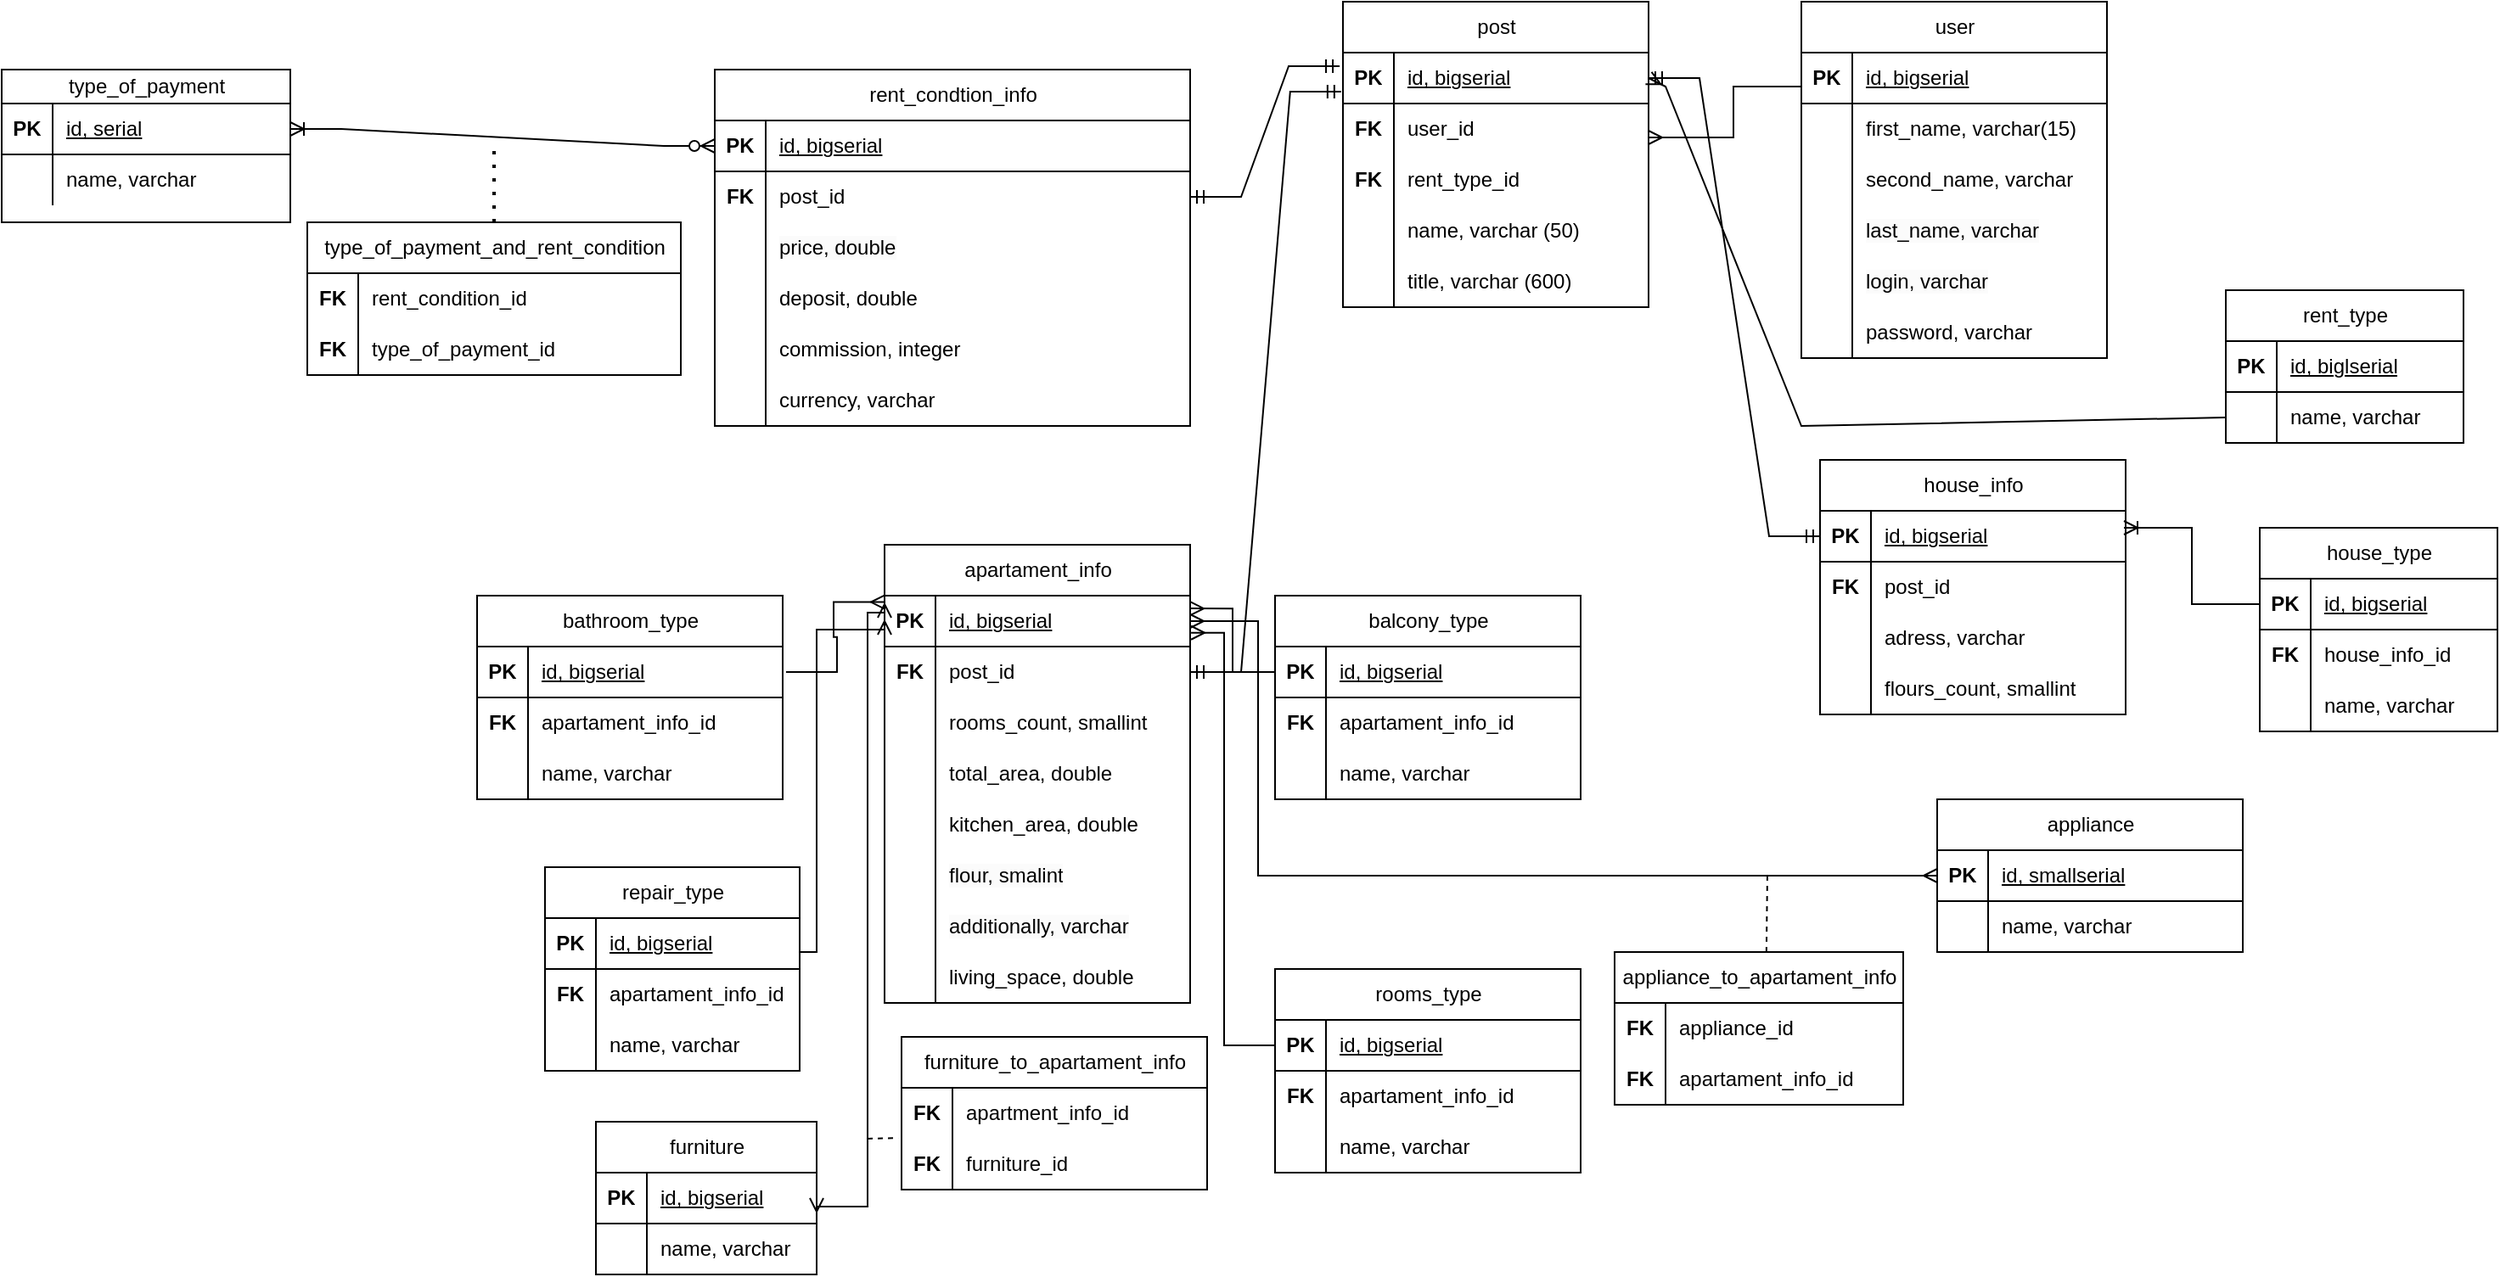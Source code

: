 <mxfile version="24.0.2" type="google">
  <diagram name="Страница — 1" id="BuLp7s3kpKtdlx03Ll2p">
    <mxGraphModel grid="1" page="1" gridSize="10" guides="1" tooltips="1" connect="1" arrows="1" fold="1" pageScale="1" pageWidth="827" pageHeight="1169" math="0" shadow="0">
      <root>
        <mxCell id="0" />
        <mxCell id="1" parent="0" />
        <mxCell id="US-0dt9qqRvq3waI9AR9-381" value="" style="group;align=left;" connectable="0" vertex="1" parent="1">
          <mxGeometry x="90" y="150" width="1470" height="750" as="geometry" />
        </mxCell>
        <mxCell id="US-0dt9qqRvq3waI9AR9-55" value="&lt;span style=&quot;font-weight: 400; white-space: normal;&quot;&gt;post&lt;/span&gt;" style="shape=table;startSize=30;container=1;collapsible=1;childLayout=tableLayout;fixedRows=1;rowLines=0;fontStyle=1;align=center;resizeLast=1;html=1;" vertex="1" parent="US-0dt9qqRvq3waI9AR9-381">
          <mxGeometry x="790" width="180" height="180" as="geometry" />
        </mxCell>
        <mxCell id="US-0dt9qqRvq3waI9AR9-56" value="" style="shape=tableRow;horizontal=0;startSize=0;swimlaneHead=0;swimlaneBody=0;fillColor=none;collapsible=0;dropTarget=0;points=[[0,0.5],[1,0.5]];portConstraint=eastwest;top=0;left=0;right=0;bottom=1;" vertex="1" parent="US-0dt9qqRvq3waI9AR9-55">
          <mxGeometry y="30" width="180" height="30" as="geometry" />
        </mxCell>
        <mxCell id="US-0dt9qqRvq3waI9AR9-57" value="PK" style="shape=partialRectangle;connectable=0;fillColor=none;top=0;left=0;bottom=0;right=0;fontStyle=1;overflow=hidden;whiteSpace=wrap;html=1;" vertex="1" parent="US-0dt9qqRvq3waI9AR9-56">
          <mxGeometry width="30" height="30" as="geometry">
            <mxRectangle width="30" height="30" as="alternateBounds" />
          </mxGeometry>
        </mxCell>
        <mxCell id="US-0dt9qqRvq3waI9AR9-58" value="&lt;span style=&quot;font-weight: normal;&quot;&gt;id, bigserial&lt;/span&gt;" style="shape=partialRectangle;connectable=0;fillColor=none;top=0;left=0;bottom=0;right=0;align=left;spacingLeft=6;fontStyle=5;overflow=hidden;whiteSpace=wrap;html=1;" vertex="1" parent="US-0dt9qqRvq3waI9AR9-56">
          <mxGeometry x="30" width="150" height="30" as="geometry">
            <mxRectangle width="150" height="30" as="alternateBounds" />
          </mxGeometry>
        </mxCell>
        <mxCell id="US-0dt9qqRvq3waI9AR9-59" value="" style="shape=tableRow;horizontal=0;startSize=0;swimlaneHead=0;swimlaneBody=0;fillColor=none;collapsible=0;dropTarget=0;points=[[0,0.5],[1,0.5]];portConstraint=eastwest;top=0;left=0;right=0;bottom=0;" vertex="1" parent="US-0dt9qqRvq3waI9AR9-55">
          <mxGeometry y="60" width="180" height="30" as="geometry" />
        </mxCell>
        <mxCell id="US-0dt9qqRvq3waI9AR9-60" value="&lt;b&gt;FK&lt;/b&gt;" style="shape=partialRectangle;connectable=0;fillColor=none;top=0;left=0;bottom=0;right=0;editable=1;overflow=hidden;whiteSpace=wrap;html=1;" vertex="1" parent="US-0dt9qqRvq3waI9AR9-59">
          <mxGeometry width="30" height="30" as="geometry">
            <mxRectangle width="30" height="30" as="alternateBounds" />
          </mxGeometry>
        </mxCell>
        <mxCell id="US-0dt9qqRvq3waI9AR9-61" value="user_id" style="shape=partialRectangle;connectable=0;fillColor=none;top=0;left=0;bottom=0;right=0;align=left;spacingLeft=6;overflow=hidden;whiteSpace=wrap;html=1;" vertex="1" parent="US-0dt9qqRvq3waI9AR9-59">
          <mxGeometry x="30" width="150" height="30" as="geometry">
            <mxRectangle width="150" height="30" as="alternateBounds" />
          </mxGeometry>
        </mxCell>
        <mxCell id="z38ORvifaGAgISicXEp3-1" style="shape=tableRow;horizontal=0;startSize=0;swimlaneHead=0;swimlaneBody=0;fillColor=none;collapsible=0;dropTarget=0;points=[[0,0.5],[1,0.5]];portConstraint=eastwest;top=0;left=0;right=0;bottom=0;" vertex="1" parent="US-0dt9qqRvq3waI9AR9-55">
          <mxGeometry y="90" width="180" height="30" as="geometry" />
        </mxCell>
        <mxCell id="z38ORvifaGAgISicXEp3-2" value="&lt;b&gt;FK&lt;/b&gt;" style="shape=partialRectangle;connectable=0;fillColor=none;top=0;left=0;bottom=0;right=0;editable=1;overflow=hidden;whiteSpace=wrap;html=1;" vertex="1" parent="z38ORvifaGAgISicXEp3-1">
          <mxGeometry width="30" height="30" as="geometry">
            <mxRectangle width="30" height="30" as="alternateBounds" />
          </mxGeometry>
        </mxCell>
        <mxCell id="z38ORvifaGAgISicXEp3-3" value="rent_type_id" style="shape=partialRectangle;connectable=0;fillColor=none;top=0;left=0;bottom=0;right=0;align=left;spacingLeft=6;overflow=hidden;whiteSpace=wrap;html=1;" vertex="1" parent="z38ORvifaGAgISicXEp3-1">
          <mxGeometry x="30" width="150" height="30" as="geometry">
            <mxRectangle width="150" height="30" as="alternateBounds" />
          </mxGeometry>
        </mxCell>
        <mxCell id="US-0dt9qqRvq3waI9AR9-62" value="" style="shape=tableRow;horizontal=0;startSize=0;swimlaneHead=0;swimlaneBody=0;fillColor=none;collapsible=0;dropTarget=0;points=[[0,0.5],[1,0.5]];portConstraint=eastwest;top=0;left=0;right=0;bottom=0;" vertex="1" parent="US-0dt9qqRvq3waI9AR9-55">
          <mxGeometry y="120" width="180" height="30" as="geometry" />
        </mxCell>
        <mxCell id="US-0dt9qqRvq3waI9AR9-63" value="" style="shape=partialRectangle;connectable=0;fillColor=none;top=0;left=0;bottom=0;right=0;editable=1;overflow=hidden;whiteSpace=wrap;html=1;" vertex="1" parent="US-0dt9qqRvq3waI9AR9-62">
          <mxGeometry width="30" height="30" as="geometry">
            <mxRectangle width="30" height="30" as="alternateBounds" />
          </mxGeometry>
        </mxCell>
        <mxCell id="US-0dt9qqRvq3waI9AR9-64" value="name, varchar (50)" style="shape=partialRectangle;connectable=0;fillColor=none;top=0;left=0;bottom=0;right=0;align=left;spacingLeft=6;overflow=hidden;whiteSpace=wrap;html=1;" vertex="1" parent="US-0dt9qqRvq3waI9AR9-62">
          <mxGeometry x="30" width="150" height="30" as="geometry">
            <mxRectangle width="150" height="30" as="alternateBounds" />
          </mxGeometry>
        </mxCell>
        <mxCell id="US-0dt9qqRvq3waI9AR9-65" value="" style="shape=tableRow;horizontal=0;startSize=0;swimlaneHead=0;swimlaneBody=0;fillColor=none;collapsible=0;dropTarget=0;points=[[0,0.5],[1,0.5]];portConstraint=eastwest;top=0;left=0;right=0;bottom=0;" vertex="1" parent="US-0dt9qqRvq3waI9AR9-55">
          <mxGeometry y="150" width="180" height="30" as="geometry" />
        </mxCell>
        <mxCell id="US-0dt9qqRvq3waI9AR9-66" value="" style="shape=partialRectangle;connectable=0;fillColor=none;top=0;left=0;bottom=0;right=0;editable=1;overflow=hidden;whiteSpace=wrap;html=1;" vertex="1" parent="US-0dt9qqRvq3waI9AR9-65">
          <mxGeometry width="30" height="30" as="geometry">
            <mxRectangle width="30" height="30" as="alternateBounds" />
          </mxGeometry>
        </mxCell>
        <mxCell id="US-0dt9qqRvq3waI9AR9-67" value="title, varchar (600)" style="shape=partialRectangle;connectable=0;fillColor=none;top=0;left=0;bottom=0;right=0;align=left;spacingLeft=6;overflow=hidden;whiteSpace=wrap;html=1;" vertex="1" parent="US-0dt9qqRvq3waI9AR9-65">
          <mxGeometry x="30" width="150" height="30" as="geometry">
            <mxRectangle width="150" height="30" as="alternateBounds" />
          </mxGeometry>
        </mxCell>
        <mxCell id="US-0dt9qqRvq3waI9AR9-68" value="&lt;span style=&quot;font-weight: 400;&quot;&gt;user&lt;/span&gt;" style="shape=table;startSize=30;container=1;collapsible=1;childLayout=tableLayout;fixedRows=1;rowLines=0;fontStyle=1;align=center;resizeLast=1;html=1;" vertex="1" parent="US-0dt9qqRvq3waI9AR9-381">
          <mxGeometry x="1060" width="180" height="210" as="geometry" />
        </mxCell>
        <mxCell id="US-0dt9qqRvq3waI9AR9-69" value="" style="shape=tableRow;horizontal=0;startSize=0;swimlaneHead=0;swimlaneBody=0;fillColor=none;collapsible=0;dropTarget=0;points=[[0,0.5],[1,0.5]];portConstraint=eastwest;top=0;left=0;right=0;bottom=1;" vertex="1" parent="US-0dt9qqRvq3waI9AR9-68">
          <mxGeometry y="30" width="180" height="30" as="geometry" />
        </mxCell>
        <mxCell id="US-0dt9qqRvq3waI9AR9-70" value="PK" style="shape=partialRectangle;connectable=0;fillColor=none;top=0;left=0;bottom=0;right=0;fontStyle=1;overflow=hidden;whiteSpace=wrap;html=1;" vertex="1" parent="US-0dt9qqRvq3waI9AR9-69">
          <mxGeometry width="30" height="30" as="geometry">
            <mxRectangle width="30" height="30" as="alternateBounds" />
          </mxGeometry>
        </mxCell>
        <mxCell id="US-0dt9qqRvq3waI9AR9-71" value="&lt;span style=&quot;font-weight: normal;&quot;&gt;id, bigserial&lt;/span&gt;" style="shape=partialRectangle;connectable=0;fillColor=none;top=0;left=0;bottom=0;right=0;align=left;spacingLeft=6;fontStyle=5;overflow=hidden;whiteSpace=wrap;html=1;" vertex="1" parent="US-0dt9qqRvq3waI9AR9-69">
          <mxGeometry x="30" width="150" height="30" as="geometry">
            <mxRectangle width="150" height="30" as="alternateBounds" />
          </mxGeometry>
        </mxCell>
        <mxCell id="US-0dt9qqRvq3waI9AR9-72" value="" style="shape=tableRow;horizontal=0;startSize=0;swimlaneHead=0;swimlaneBody=0;fillColor=none;collapsible=0;dropTarget=0;points=[[0,0.5],[1,0.5]];portConstraint=eastwest;top=0;left=0;right=0;bottom=0;" vertex="1" parent="US-0dt9qqRvq3waI9AR9-68">
          <mxGeometry y="60" width="180" height="30" as="geometry" />
        </mxCell>
        <mxCell id="US-0dt9qqRvq3waI9AR9-73" value="" style="shape=partialRectangle;connectable=0;fillColor=none;top=0;left=0;bottom=0;right=0;editable=1;overflow=hidden;whiteSpace=wrap;html=1;" vertex="1" parent="US-0dt9qqRvq3waI9AR9-72">
          <mxGeometry width="30" height="30" as="geometry">
            <mxRectangle width="30" height="30" as="alternateBounds" />
          </mxGeometry>
        </mxCell>
        <mxCell id="US-0dt9qqRvq3waI9AR9-74" value="first_name, varchar(15)" style="shape=partialRectangle;connectable=0;fillColor=none;top=0;left=0;bottom=0;right=0;align=left;spacingLeft=6;overflow=hidden;whiteSpace=wrap;html=1;" vertex="1" parent="US-0dt9qqRvq3waI9AR9-72">
          <mxGeometry x="30" width="150" height="30" as="geometry">
            <mxRectangle width="150" height="30" as="alternateBounds" />
          </mxGeometry>
        </mxCell>
        <mxCell id="US-0dt9qqRvq3waI9AR9-75" value="" style="shape=tableRow;horizontal=0;startSize=0;swimlaneHead=0;swimlaneBody=0;fillColor=none;collapsible=0;dropTarget=0;points=[[0,0.5],[1,0.5]];portConstraint=eastwest;top=0;left=0;right=0;bottom=0;" vertex="1" parent="US-0dt9qqRvq3waI9AR9-68">
          <mxGeometry y="90" width="180" height="30" as="geometry" />
        </mxCell>
        <mxCell id="US-0dt9qqRvq3waI9AR9-76" value="" style="shape=partialRectangle;connectable=0;fillColor=none;top=0;left=0;bottom=0;right=0;editable=1;overflow=hidden;whiteSpace=wrap;html=1;" vertex="1" parent="US-0dt9qqRvq3waI9AR9-75">
          <mxGeometry width="30" height="30" as="geometry">
            <mxRectangle width="30" height="30" as="alternateBounds" />
          </mxGeometry>
        </mxCell>
        <mxCell id="US-0dt9qqRvq3waI9AR9-77" value="second_name, varchar" style="shape=partialRectangle;connectable=0;fillColor=none;top=0;left=0;bottom=0;right=0;align=left;spacingLeft=6;overflow=hidden;whiteSpace=wrap;html=1;" vertex="1" parent="US-0dt9qqRvq3waI9AR9-75">
          <mxGeometry x="30" width="150" height="30" as="geometry">
            <mxRectangle width="150" height="30" as="alternateBounds" />
          </mxGeometry>
        </mxCell>
        <mxCell id="US-0dt9qqRvq3waI9AR9-78" value="" style="shape=tableRow;horizontal=0;startSize=0;swimlaneHead=0;swimlaneBody=0;fillColor=none;collapsible=0;dropTarget=0;points=[[0,0.5],[1,0.5]];portConstraint=eastwest;top=0;left=0;right=0;bottom=0;" vertex="1" parent="US-0dt9qqRvq3waI9AR9-68">
          <mxGeometry y="120" width="180" height="30" as="geometry" />
        </mxCell>
        <mxCell id="US-0dt9qqRvq3waI9AR9-79" value="" style="shape=partialRectangle;connectable=0;fillColor=none;top=0;left=0;bottom=0;right=0;editable=1;overflow=hidden;whiteSpace=wrap;html=1;" vertex="1" parent="US-0dt9qqRvq3waI9AR9-78">
          <mxGeometry width="30" height="30" as="geometry">
            <mxRectangle width="30" height="30" as="alternateBounds" />
          </mxGeometry>
        </mxCell>
        <mxCell id="US-0dt9qqRvq3waI9AR9-80" value="&lt;span style=&quot;caret-color: rgb(0, 0, 0); color: rgb(0, 0, 0); font-family: Helvetica; font-size: 12px; font-style: normal; font-variant-caps: normal; font-weight: 400; letter-spacing: normal; orphans: auto; text-align: left; text-indent: 0px; text-transform: none; white-space: normal; widows: auto; word-spacing: 0px; -webkit-text-stroke-width: 0px; background-color: rgb(251, 251, 251); text-decoration: none; display: inline !important; float: none;&quot;&gt;last_name, varchar&lt;/span&gt;" style="shape=partialRectangle;connectable=0;fillColor=none;top=0;left=0;bottom=0;right=0;align=left;spacingLeft=6;overflow=hidden;whiteSpace=wrap;html=1;" vertex="1" parent="US-0dt9qqRvq3waI9AR9-78">
          <mxGeometry x="30" width="150" height="30" as="geometry">
            <mxRectangle width="150" height="30" as="alternateBounds" />
          </mxGeometry>
        </mxCell>
        <mxCell id="US-0dt9qqRvq3waI9AR9-89" style="shape=tableRow;horizontal=0;startSize=0;swimlaneHead=0;swimlaneBody=0;fillColor=none;collapsible=0;dropTarget=0;points=[[0,0.5],[1,0.5]];portConstraint=eastwest;top=0;left=0;right=0;bottom=0;" vertex="1" parent="US-0dt9qqRvq3waI9AR9-68">
          <mxGeometry y="150" width="180" height="30" as="geometry" />
        </mxCell>
        <mxCell id="US-0dt9qqRvq3waI9AR9-90" style="shape=partialRectangle;connectable=0;fillColor=none;top=0;left=0;bottom=0;right=0;editable=1;overflow=hidden;whiteSpace=wrap;html=1;" vertex="1" parent="US-0dt9qqRvq3waI9AR9-89">
          <mxGeometry width="30" height="30" as="geometry">
            <mxRectangle width="30" height="30" as="alternateBounds" />
          </mxGeometry>
        </mxCell>
        <mxCell id="US-0dt9qqRvq3waI9AR9-91" value="&lt;span style=&quot;caret-color: rgb(0, 0, 0); color: rgb(0, 0, 0); font-family: Helvetica; font-size: 12px; font-style: normal; font-variant-caps: normal; font-weight: 400; letter-spacing: normal; orphans: auto; text-align: left; text-indent: 0px; text-transform: none; white-space: normal; widows: auto; word-spacing: 0px; -webkit-text-stroke-width: 0px; background-color: rgb(251, 251, 251); text-decoration: none; display: inline !important; float: none;&quot;&gt;login, varchar&lt;/span&gt;" style="shape=partialRectangle;connectable=0;fillColor=none;top=0;left=0;bottom=0;right=0;align=left;spacingLeft=6;overflow=hidden;whiteSpace=wrap;html=1;" vertex="1" parent="US-0dt9qqRvq3waI9AR9-89">
          <mxGeometry x="30" width="150" height="30" as="geometry">
            <mxRectangle width="150" height="30" as="alternateBounds" />
          </mxGeometry>
        </mxCell>
        <mxCell id="US-0dt9qqRvq3waI9AR9-86" style="shape=tableRow;horizontal=0;startSize=0;swimlaneHead=0;swimlaneBody=0;fillColor=none;collapsible=0;dropTarget=0;points=[[0,0.5],[1,0.5]];portConstraint=eastwest;top=0;left=0;right=0;bottom=0;" vertex="1" parent="US-0dt9qqRvq3waI9AR9-68">
          <mxGeometry y="180" width="180" height="30" as="geometry" />
        </mxCell>
        <mxCell id="US-0dt9qqRvq3waI9AR9-87" style="shape=partialRectangle;connectable=0;fillColor=none;top=0;left=0;bottom=0;right=0;editable=1;overflow=hidden;whiteSpace=wrap;html=1;" vertex="1" parent="US-0dt9qqRvq3waI9AR9-86">
          <mxGeometry width="30" height="30" as="geometry">
            <mxRectangle width="30" height="30" as="alternateBounds" />
          </mxGeometry>
        </mxCell>
        <mxCell id="US-0dt9qqRvq3waI9AR9-88" value="password, varchar" style="shape=partialRectangle;connectable=0;fillColor=none;top=0;left=0;bottom=0;right=0;align=left;spacingLeft=6;overflow=hidden;whiteSpace=wrap;html=1;" vertex="1" parent="US-0dt9qqRvq3waI9AR9-86">
          <mxGeometry x="30" width="150" height="30" as="geometry">
            <mxRectangle width="150" height="30" as="alternateBounds" />
          </mxGeometry>
        </mxCell>
        <mxCell id="US-0dt9qqRvq3waI9AR9-112" value="&lt;span style=&quot;font-weight: 400; white-space: normal;&quot;&gt;rent_condtion_info&lt;/span&gt;" style="shape=table;startSize=30;container=1;collapsible=1;childLayout=tableLayout;fixedRows=1;rowLines=0;fontStyle=1;align=center;resizeLast=1;html=1;" vertex="1" parent="US-0dt9qqRvq3waI9AR9-381">
          <mxGeometry x="420" y="40" width="280" height="210" as="geometry" />
        </mxCell>
        <mxCell id="US-0dt9qqRvq3waI9AR9-113" value="" style="shape=tableRow;horizontal=0;startSize=0;swimlaneHead=0;swimlaneBody=0;fillColor=none;collapsible=0;dropTarget=0;points=[[0,0.5],[1,0.5]];portConstraint=eastwest;top=0;left=0;right=0;bottom=1;" vertex="1" parent="US-0dt9qqRvq3waI9AR9-112">
          <mxGeometry y="30" width="280" height="30" as="geometry" />
        </mxCell>
        <mxCell id="US-0dt9qqRvq3waI9AR9-114" value="PK" style="shape=partialRectangle;connectable=0;fillColor=none;top=0;left=0;bottom=0;right=0;fontStyle=1;overflow=hidden;whiteSpace=wrap;html=1;" vertex="1" parent="US-0dt9qqRvq3waI9AR9-113">
          <mxGeometry width="30" height="30" as="geometry">
            <mxRectangle width="30" height="30" as="alternateBounds" />
          </mxGeometry>
        </mxCell>
        <mxCell id="US-0dt9qqRvq3waI9AR9-115" value="&lt;span style=&quot;font-weight: normal;&quot;&gt;id,&amp;nbsp;&lt;/span&gt;&lt;span style=&quot;font-weight: 400;&quot;&gt;bigserial&lt;/span&gt;" style="shape=partialRectangle;connectable=0;fillColor=none;top=0;left=0;bottom=0;right=0;align=left;spacingLeft=6;fontStyle=5;overflow=hidden;whiteSpace=wrap;html=1;" vertex="1" parent="US-0dt9qqRvq3waI9AR9-113">
          <mxGeometry x="30" width="250" height="30" as="geometry">
            <mxRectangle width="250" height="30" as="alternateBounds" />
          </mxGeometry>
        </mxCell>
        <mxCell id="US-0dt9qqRvq3waI9AR9-128" style="shape=tableRow;horizontal=0;startSize=0;swimlaneHead=0;swimlaneBody=0;fillColor=none;collapsible=0;dropTarget=0;points=[[0,0.5],[1,0.5]];portConstraint=eastwest;top=0;left=0;right=0;bottom=0;" vertex="1" parent="US-0dt9qqRvq3waI9AR9-112">
          <mxGeometry y="60" width="280" height="30" as="geometry" />
        </mxCell>
        <mxCell id="US-0dt9qqRvq3waI9AR9-129" value="&lt;b&gt;FK&lt;/b&gt;" style="shape=partialRectangle;connectable=0;fillColor=none;top=0;left=0;bottom=0;right=0;editable=1;overflow=hidden;whiteSpace=wrap;html=1;" vertex="1" parent="US-0dt9qqRvq3waI9AR9-128">
          <mxGeometry width="30" height="30" as="geometry">
            <mxRectangle width="30" height="30" as="alternateBounds" />
          </mxGeometry>
        </mxCell>
        <mxCell id="US-0dt9qqRvq3waI9AR9-130" value="post_id" style="shape=partialRectangle;connectable=0;fillColor=none;top=0;left=0;bottom=0;right=0;align=left;spacingLeft=6;overflow=hidden;whiteSpace=wrap;html=1;" vertex="1" parent="US-0dt9qqRvq3waI9AR9-128">
          <mxGeometry x="30" width="250" height="30" as="geometry">
            <mxRectangle width="250" height="30" as="alternateBounds" />
          </mxGeometry>
        </mxCell>
        <mxCell id="z38ORvifaGAgISicXEp3-7" style="shape=tableRow;horizontal=0;startSize=0;swimlaneHead=0;swimlaneBody=0;fillColor=none;collapsible=0;dropTarget=0;points=[[0,0.5],[1,0.5]];portConstraint=eastwest;top=0;left=0;right=0;bottom=0;" vertex="1" parent="US-0dt9qqRvq3waI9AR9-112">
          <mxGeometry y="90" width="280" height="30" as="geometry" />
        </mxCell>
        <mxCell id="z38ORvifaGAgISicXEp3-8" style="shape=partialRectangle;connectable=0;fillColor=none;top=0;left=0;bottom=0;right=0;editable=1;overflow=hidden;whiteSpace=wrap;html=1;" vertex="1" parent="z38ORvifaGAgISicXEp3-7">
          <mxGeometry width="30" height="30" as="geometry">
            <mxRectangle width="30" height="30" as="alternateBounds" />
          </mxGeometry>
        </mxCell>
        <mxCell id="z38ORvifaGAgISicXEp3-9" value="&lt;span style=&quot;caret-color: rgb(0, 0, 0); color: rgb(0, 0, 0); font-family: Helvetica; font-size: 12px; font-style: normal; font-variant-caps: normal; font-weight: 400; letter-spacing: normal; orphans: auto; text-align: left; text-indent: 0px; text-transform: none; white-space: normal; widows: auto; word-spacing: 0px; -webkit-text-stroke-width: 0px; background-color: rgb(251, 251, 251); text-decoration: none; display: inline !important; float: none;&quot;&gt;price, double&lt;/span&gt;" style="shape=partialRectangle;connectable=0;fillColor=none;top=0;left=0;bottom=0;right=0;align=left;spacingLeft=6;overflow=hidden;whiteSpace=wrap;html=1;" vertex="1" parent="z38ORvifaGAgISicXEp3-7">
          <mxGeometry x="30" width="250" height="30" as="geometry">
            <mxRectangle width="250" height="30" as="alternateBounds" />
          </mxGeometry>
        </mxCell>
        <mxCell id="US-0dt9qqRvq3waI9AR9-116" value="" style="shape=tableRow;horizontal=0;startSize=0;swimlaneHead=0;swimlaneBody=0;fillColor=none;collapsible=0;dropTarget=0;points=[[0,0.5],[1,0.5]];portConstraint=eastwest;top=0;left=0;right=0;bottom=0;" vertex="1" parent="US-0dt9qqRvq3waI9AR9-112">
          <mxGeometry y="120" width="280" height="30" as="geometry" />
        </mxCell>
        <mxCell id="US-0dt9qqRvq3waI9AR9-117" value="" style="shape=partialRectangle;connectable=0;fillColor=none;top=0;left=0;bottom=0;right=0;editable=1;overflow=hidden;whiteSpace=wrap;html=1;" vertex="1" parent="US-0dt9qqRvq3waI9AR9-116">
          <mxGeometry width="30" height="30" as="geometry">
            <mxRectangle width="30" height="30" as="alternateBounds" />
          </mxGeometry>
        </mxCell>
        <mxCell id="US-0dt9qqRvq3waI9AR9-118" value="deposit, double" style="shape=partialRectangle;connectable=0;fillColor=none;top=0;left=0;bottom=0;right=0;align=left;spacingLeft=6;overflow=hidden;whiteSpace=wrap;html=1;" vertex="1" parent="US-0dt9qqRvq3waI9AR9-116">
          <mxGeometry x="30" width="250" height="30" as="geometry">
            <mxRectangle width="250" height="30" as="alternateBounds" />
          </mxGeometry>
        </mxCell>
        <mxCell id="US-0dt9qqRvq3waI9AR9-119" value="" style="shape=tableRow;horizontal=0;startSize=0;swimlaneHead=0;swimlaneBody=0;fillColor=none;collapsible=0;dropTarget=0;points=[[0,0.5],[1,0.5]];portConstraint=eastwest;top=0;left=0;right=0;bottom=0;" vertex="1" parent="US-0dt9qqRvq3waI9AR9-112">
          <mxGeometry y="150" width="280" height="30" as="geometry" />
        </mxCell>
        <mxCell id="US-0dt9qqRvq3waI9AR9-120" value="" style="shape=partialRectangle;connectable=0;fillColor=none;top=0;left=0;bottom=0;right=0;editable=1;overflow=hidden;whiteSpace=wrap;html=1;" vertex="1" parent="US-0dt9qqRvq3waI9AR9-119">
          <mxGeometry width="30" height="30" as="geometry">
            <mxRectangle width="30" height="30" as="alternateBounds" />
          </mxGeometry>
        </mxCell>
        <mxCell id="US-0dt9qqRvq3waI9AR9-121" value="commission, integer" style="shape=partialRectangle;connectable=0;fillColor=none;top=0;left=0;bottom=0;right=0;align=left;spacingLeft=6;overflow=hidden;whiteSpace=wrap;html=1;" vertex="1" parent="US-0dt9qqRvq3waI9AR9-119">
          <mxGeometry x="30" width="250" height="30" as="geometry">
            <mxRectangle width="250" height="30" as="alternateBounds" />
          </mxGeometry>
        </mxCell>
        <mxCell id="z38ORvifaGAgISicXEp3-12" style="shape=tableRow;horizontal=0;startSize=0;swimlaneHead=0;swimlaneBody=0;fillColor=none;collapsible=0;dropTarget=0;points=[[0,0.5],[1,0.5]];portConstraint=eastwest;top=0;left=0;right=0;bottom=0;" vertex="1" parent="US-0dt9qqRvq3waI9AR9-112">
          <mxGeometry y="180" width="280" height="30" as="geometry" />
        </mxCell>
        <mxCell id="z38ORvifaGAgISicXEp3-13" style="shape=partialRectangle;connectable=0;fillColor=none;top=0;left=0;bottom=0;right=0;editable=1;overflow=hidden;whiteSpace=wrap;html=1;" vertex="1" parent="z38ORvifaGAgISicXEp3-12">
          <mxGeometry width="30" height="30" as="geometry">
            <mxRectangle width="30" height="30" as="alternateBounds" />
          </mxGeometry>
        </mxCell>
        <mxCell id="z38ORvifaGAgISicXEp3-14" value="currency, varchar" style="shape=partialRectangle;connectable=0;fillColor=none;top=0;left=0;bottom=0;right=0;align=left;spacingLeft=6;overflow=hidden;whiteSpace=wrap;html=1;" vertex="1" parent="z38ORvifaGAgISicXEp3-12">
          <mxGeometry x="30" width="250" height="30" as="geometry">
            <mxRectangle width="250" height="30" as="alternateBounds" />
          </mxGeometry>
        </mxCell>
        <mxCell id="US-0dt9qqRvq3waI9AR9-137" value="&lt;span style=&quot;font-weight: 400; text-align: left; white-space: normal;&quot;&gt;type_of_payment&lt;/span&gt;" style="shape=table;startSize=20;container=1;collapsible=1;childLayout=tableLayout;fixedRows=1;rowLines=0;fontStyle=1;align=center;resizeLast=1;html=1;" vertex="1" parent="US-0dt9qqRvq3waI9AR9-381">
          <mxGeometry y="40" width="170" height="90" as="geometry" />
        </mxCell>
        <mxCell id="US-0dt9qqRvq3waI9AR9-138" value="" style="shape=tableRow;horizontal=0;startSize=0;swimlaneHead=0;swimlaneBody=0;fillColor=none;collapsible=0;dropTarget=0;points=[[0,0.5],[1,0.5]];portConstraint=eastwest;top=0;left=0;right=0;bottom=1;" vertex="1" parent="US-0dt9qqRvq3waI9AR9-137">
          <mxGeometry y="20" width="170" height="30" as="geometry" />
        </mxCell>
        <mxCell id="US-0dt9qqRvq3waI9AR9-139" value="PK" style="shape=partialRectangle;connectable=0;fillColor=none;top=0;left=0;bottom=0;right=0;fontStyle=1;overflow=hidden;whiteSpace=wrap;html=1;" vertex="1" parent="US-0dt9qqRvq3waI9AR9-138">
          <mxGeometry width="30" height="30" as="geometry">
            <mxRectangle width="30" height="30" as="alternateBounds" />
          </mxGeometry>
        </mxCell>
        <mxCell id="US-0dt9qqRvq3waI9AR9-140" value="&lt;span style=&quot;font-weight: normal;&quot;&gt;id, serial&lt;/span&gt;" style="shape=partialRectangle;connectable=0;fillColor=none;top=0;left=0;bottom=0;right=0;align=left;spacingLeft=6;fontStyle=5;overflow=hidden;whiteSpace=wrap;html=1;" vertex="1" parent="US-0dt9qqRvq3waI9AR9-138">
          <mxGeometry x="30" width="140" height="30" as="geometry">
            <mxRectangle width="140" height="30" as="alternateBounds" />
          </mxGeometry>
        </mxCell>
        <mxCell id="US-0dt9qqRvq3waI9AR9-141" value="" style="shape=tableRow;horizontal=0;startSize=0;swimlaneHead=0;swimlaneBody=0;fillColor=none;collapsible=0;dropTarget=0;points=[[0,0.5],[1,0.5]];portConstraint=eastwest;top=0;left=0;right=0;bottom=0;" vertex="1" parent="US-0dt9qqRvq3waI9AR9-137">
          <mxGeometry y="50" width="170" height="30" as="geometry" />
        </mxCell>
        <mxCell id="US-0dt9qqRvq3waI9AR9-142" value="" style="shape=partialRectangle;connectable=0;fillColor=none;top=0;left=0;bottom=0;right=0;editable=1;overflow=hidden;whiteSpace=wrap;html=1;" vertex="1" parent="US-0dt9qqRvq3waI9AR9-141">
          <mxGeometry width="30" height="30" as="geometry">
            <mxRectangle width="30" height="30" as="alternateBounds" />
          </mxGeometry>
        </mxCell>
        <mxCell id="US-0dt9qqRvq3waI9AR9-143" value="name, varchar" style="shape=partialRectangle;connectable=0;fillColor=none;top=0;left=0;bottom=0;right=0;align=left;spacingLeft=6;overflow=hidden;whiteSpace=wrap;html=1;" vertex="1" parent="US-0dt9qqRvq3waI9AR9-141">
          <mxGeometry x="30" width="140" height="30" as="geometry">
            <mxRectangle width="140" height="30" as="alternateBounds" />
          </mxGeometry>
        </mxCell>
        <mxCell id="US-0dt9qqRvq3waI9AR9-158" value="&lt;span style=&quot;font-weight: normal;&quot;&gt;type_of_payment_and_rent_condition&lt;/span&gt;" style="shape=table;startSize=30;container=1;collapsible=1;childLayout=tableLayout;fixedRows=1;rowLines=0;fontStyle=1;align=center;resizeLast=1;html=1;" vertex="1" parent="US-0dt9qqRvq3waI9AR9-381">
          <mxGeometry x="180" y="130" width="220" height="90" as="geometry" />
        </mxCell>
        <mxCell id="US-0dt9qqRvq3waI9AR9-162" value="" style="shape=tableRow;horizontal=0;startSize=0;swimlaneHead=0;swimlaneBody=0;fillColor=none;collapsible=0;dropTarget=0;points=[[0,0.5],[1,0.5]];portConstraint=eastwest;top=0;left=0;right=0;bottom=0;" vertex="1" parent="US-0dt9qqRvq3waI9AR9-158">
          <mxGeometry y="30" width="220" height="30" as="geometry" />
        </mxCell>
        <mxCell id="US-0dt9qqRvq3waI9AR9-163" value="&lt;b&gt;FK&lt;/b&gt;" style="shape=partialRectangle;connectable=0;fillColor=none;top=0;left=0;bottom=0;right=0;editable=1;overflow=hidden;whiteSpace=wrap;html=1;" vertex="1" parent="US-0dt9qqRvq3waI9AR9-162">
          <mxGeometry width="30" height="30" as="geometry">
            <mxRectangle width="30" height="30" as="alternateBounds" />
          </mxGeometry>
        </mxCell>
        <mxCell id="US-0dt9qqRvq3waI9AR9-164" value="rent_condition_id" style="shape=partialRectangle;connectable=0;fillColor=none;top=0;left=0;bottom=0;right=0;align=left;spacingLeft=6;overflow=hidden;whiteSpace=wrap;html=1;" vertex="1" parent="US-0dt9qqRvq3waI9AR9-162">
          <mxGeometry x="30" width="190" height="30" as="geometry">
            <mxRectangle width="190" height="30" as="alternateBounds" />
          </mxGeometry>
        </mxCell>
        <mxCell id="US-0dt9qqRvq3waI9AR9-165" value="" style="shape=tableRow;horizontal=0;startSize=0;swimlaneHead=0;swimlaneBody=0;fillColor=none;collapsible=0;dropTarget=0;points=[[0,0.5],[1,0.5]];portConstraint=eastwest;top=0;left=0;right=0;bottom=0;" vertex="1" parent="US-0dt9qqRvq3waI9AR9-158">
          <mxGeometry y="60" width="220" height="30" as="geometry" />
        </mxCell>
        <mxCell id="US-0dt9qqRvq3waI9AR9-166" value="&lt;b&gt;FK&lt;/b&gt;" style="shape=partialRectangle;connectable=0;fillColor=none;top=0;left=0;bottom=0;right=0;editable=1;overflow=hidden;whiteSpace=wrap;html=1;" vertex="1" parent="US-0dt9qqRvq3waI9AR9-165">
          <mxGeometry width="30" height="30" as="geometry">
            <mxRectangle width="30" height="30" as="alternateBounds" />
          </mxGeometry>
        </mxCell>
        <mxCell id="US-0dt9qqRvq3waI9AR9-167" value="type_of_payment_id" style="shape=partialRectangle;connectable=0;fillColor=none;top=0;left=0;bottom=0;right=0;align=left;spacingLeft=6;overflow=hidden;whiteSpace=wrap;html=1;" vertex="1" parent="US-0dt9qqRvq3waI9AR9-165">
          <mxGeometry x="30" width="190" height="30" as="geometry">
            <mxRectangle width="190" height="30" as="alternateBounds" />
          </mxGeometry>
        </mxCell>
        <mxCell id="US-0dt9qqRvq3waI9AR9-171" value="" style="edgeStyle=entityRelationEdgeStyle;fontSize=12;html=1;endArrow=ERoneToMany;startArrow=ERzeroToMany;rounded=0;exitX=0;exitY=0.5;exitDx=0;exitDy=0;entryX=1;entryY=0.5;entryDx=0;entryDy=0;" edge="1" parent="US-0dt9qqRvq3waI9AR9-381" source="US-0dt9qqRvq3waI9AR9-113" target="US-0dt9qqRvq3waI9AR9-138">
          <mxGeometry width="100" height="100" relative="1" as="geometry">
            <mxPoint x="172.5" y="370" as="sourcePoint" />
            <mxPoint x="272.5" y="270" as="targetPoint" />
            <Array as="points">
              <mxPoint x="170" y="330" />
            </Array>
          </mxGeometry>
        </mxCell>
        <mxCell id="US-0dt9qqRvq3waI9AR9-177" value="" style="endArrow=none;dashed=1;html=1;dashPattern=1 3;strokeWidth=2;rounded=0;" edge="1" parent="US-0dt9qqRvq3waI9AR9-381">
          <mxGeometry width="50" height="50" relative="1" as="geometry">
            <mxPoint x="290" y="130" as="sourcePoint" />
            <mxPoint x="290" y="83" as="targetPoint" />
          </mxGeometry>
        </mxCell>
        <mxCell id="US-0dt9qqRvq3waI9AR9-179" value="&lt;span style=&quot;font-weight: 400; white-space: normal;&quot;&gt;apartament_info&lt;/span&gt;" style="shape=table;startSize=30;container=1;collapsible=1;childLayout=tableLayout;fixedRows=1;rowLines=0;fontStyle=1;align=center;resizeLast=1;html=1;" vertex="1" parent="US-0dt9qqRvq3waI9AR9-381">
          <mxGeometry x="520" y="320" width="180" height="270" as="geometry" />
        </mxCell>
        <mxCell id="US-0dt9qqRvq3waI9AR9-180" value="" style="shape=tableRow;horizontal=0;startSize=0;swimlaneHead=0;swimlaneBody=0;fillColor=none;collapsible=0;dropTarget=0;points=[[0,0.5],[1,0.5]];portConstraint=eastwest;top=0;left=0;right=0;bottom=1;" vertex="1" parent="US-0dt9qqRvq3waI9AR9-179">
          <mxGeometry y="30" width="180" height="30" as="geometry" />
        </mxCell>
        <mxCell id="US-0dt9qqRvq3waI9AR9-181" value="PK" style="shape=partialRectangle;connectable=0;fillColor=none;top=0;left=0;bottom=0;right=0;fontStyle=1;overflow=hidden;whiteSpace=wrap;html=1;" vertex="1" parent="US-0dt9qqRvq3waI9AR9-180">
          <mxGeometry width="30" height="30" as="geometry">
            <mxRectangle width="30" height="30" as="alternateBounds" />
          </mxGeometry>
        </mxCell>
        <mxCell id="US-0dt9qqRvq3waI9AR9-182" value="&lt;span style=&quot;font-weight: normal;&quot;&gt;id, bigserial&lt;/span&gt;" style="shape=partialRectangle;connectable=0;fillColor=none;top=0;left=0;bottom=0;right=0;align=left;spacingLeft=6;fontStyle=5;overflow=hidden;whiteSpace=wrap;html=1;" vertex="1" parent="US-0dt9qqRvq3waI9AR9-180">
          <mxGeometry x="30" width="150" height="30" as="geometry">
            <mxRectangle width="150" height="30" as="alternateBounds" />
          </mxGeometry>
        </mxCell>
        <mxCell id="US-0dt9qqRvq3waI9AR9-257" style="shape=tableRow;horizontal=0;startSize=0;swimlaneHead=0;swimlaneBody=0;fillColor=none;collapsible=0;dropTarget=0;points=[[0,0.5],[1,0.5]];portConstraint=eastwest;top=0;left=0;right=0;bottom=0;" vertex="1" parent="US-0dt9qqRvq3waI9AR9-179">
          <mxGeometry y="60" width="180" height="30" as="geometry" />
        </mxCell>
        <mxCell id="US-0dt9qqRvq3waI9AR9-258" value="FK" style="shape=partialRectangle;connectable=0;fillColor=none;top=0;left=0;bottom=0;right=0;editable=1;overflow=hidden;whiteSpace=wrap;html=1;fontStyle=1" vertex="1" parent="US-0dt9qqRvq3waI9AR9-257">
          <mxGeometry width="30" height="30" as="geometry">
            <mxRectangle width="30" height="30" as="alternateBounds" />
          </mxGeometry>
        </mxCell>
        <mxCell id="US-0dt9qqRvq3waI9AR9-259" value="post_id" style="shape=partialRectangle;connectable=0;fillColor=none;top=0;left=0;bottom=0;right=0;align=left;spacingLeft=6;overflow=hidden;whiteSpace=wrap;html=1;" vertex="1" parent="US-0dt9qqRvq3waI9AR9-257">
          <mxGeometry x="30" width="150" height="30" as="geometry">
            <mxRectangle width="150" height="30" as="alternateBounds" />
          </mxGeometry>
        </mxCell>
        <mxCell id="US-0dt9qqRvq3waI9AR9-183" value="" style="shape=tableRow;horizontal=0;startSize=0;swimlaneHead=0;swimlaneBody=0;fillColor=none;collapsible=0;dropTarget=0;points=[[0,0.5],[1,0.5]];portConstraint=eastwest;top=0;left=0;right=0;bottom=0;" vertex="1" parent="US-0dt9qqRvq3waI9AR9-179">
          <mxGeometry y="90" width="180" height="30" as="geometry" />
        </mxCell>
        <mxCell id="US-0dt9qqRvq3waI9AR9-184" value="" style="shape=partialRectangle;connectable=0;fillColor=none;top=0;left=0;bottom=0;right=0;editable=1;overflow=hidden;whiteSpace=wrap;html=1;" vertex="1" parent="US-0dt9qqRvq3waI9AR9-183">
          <mxGeometry width="30" height="30" as="geometry">
            <mxRectangle width="30" height="30" as="alternateBounds" />
          </mxGeometry>
        </mxCell>
        <mxCell id="US-0dt9qqRvq3waI9AR9-185" value="rooms_count, smallint" style="shape=partialRectangle;connectable=0;fillColor=none;top=0;left=0;bottom=0;right=0;align=left;spacingLeft=6;overflow=hidden;whiteSpace=wrap;html=1;" vertex="1" parent="US-0dt9qqRvq3waI9AR9-183">
          <mxGeometry x="30" width="150" height="30" as="geometry">
            <mxRectangle width="150" height="30" as="alternateBounds" />
          </mxGeometry>
        </mxCell>
        <mxCell id="US-0dt9qqRvq3waI9AR9-186" value="" style="shape=tableRow;horizontal=0;startSize=0;swimlaneHead=0;swimlaneBody=0;fillColor=none;collapsible=0;dropTarget=0;points=[[0,0.5],[1,0.5]];portConstraint=eastwest;top=0;left=0;right=0;bottom=0;" vertex="1" parent="US-0dt9qqRvq3waI9AR9-179">
          <mxGeometry y="120" width="180" height="30" as="geometry" />
        </mxCell>
        <mxCell id="US-0dt9qqRvq3waI9AR9-187" value="" style="shape=partialRectangle;connectable=0;fillColor=none;top=0;left=0;bottom=0;right=0;editable=1;overflow=hidden;whiteSpace=wrap;html=1;" vertex="1" parent="US-0dt9qqRvq3waI9AR9-186">
          <mxGeometry width="30" height="30" as="geometry">
            <mxRectangle width="30" height="30" as="alternateBounds" />
          </mxGeometry>
        </mxCell>
        <mxCell id="US-0dt9qqRvq3waI9AR9-188" value="total_area, double" style="shape=partialRectangle;connectable=0;fillColor=none;top=0;left=0;bottom=0;right=0;align=left;spacingLeft=6;overflow=hidden;whiteSpace=wrap;html=1;" vertex="1" parent="US-0dt9qqRvq3waI9AR9-186">
          <mxGeometry x="30" width="150" height="30" as="geometry">
            <mxRectangle width="150" height="30" as="alternateBounds" />
          </mxGeometry>
        </mxCell>
        <mxCell id="US-0dt9qqRvq3waI9AR9-189" value="" style="shape=tableRow;horizontal=0;startSize=0;swimlaneHead=0;swimlaneBody=0;fillColor=none;collapsible=0;dropTarget=0;points=[[0,0.5],[1,0.5]];portConstraint=eastwest;top=0;left=0;right=0;bottom=0;" vertex="1" parent="US-0dt9qqRvq3waI9AR9-179">
          <mxGeometry y="150" width="180" height="30" as="geometry" />
        </mxCell>
        <mxCell id="US-0dt9qqRvq3waI9AR9-190" value="" style="shape=partialRectangle;connectable=0;fillColor=none;top=0;left=0;bottom=0;right=0;editable=1;overflow=hidden;whiteSpace=wrap;html=1;" vertex="1" parent="US-0dt9qqRvq3waI9AR9-189">
          <mxGeometry width="30" height="30" as="geometry">
            <mxRectangle width="30" height="30" as="alternateBounds" />
          </mxGeometry>
        </mxCell>
        <mxCell id="US-0dt9qqRvq3waI9AR9-191" value="kitchen_area, double" style="shape=partialRectangle;connectable=0;fillColor=none;top=0;left=0;bottom=0;right=0;align=left;spacingLeft=6;overflow=hidden;whiteSpace=wrap;html=1;" vertex="1" parent="US-0dt9qqRvq3waI9AR9-189">
          <mxGeometry x="30" width="150" height="30" as="geometry">
            <mxRectangle width="150" height="30" as="alternateBounds" />
          </mxGeometry>
        </mxCell>
        <mxCell id="US-0dt9qqRvq3waI9AR9-192" style="shape=tableRow;horizontal=0;startSize=0;swimlaneHead=0;swimlaneBody=0;fillColor=none;collapsible=0;dropTarget=0;points=[[0,0.5],[1,0.5]];portConstraint=eastwest;top=0;left=0;right=0;bottom=0;" vertex="1" parent="US-0dt9qqRvq3waI9AR9-179">
          <mxGeometry y="180" width="180" height="30" as="geometry" />
        </mxCell>
        <mxCell id="US-0dt9qqRvq3waI9AR9-193" style="shape=partialRectangle;connectable=0;fillColor=none;top=0;left=0;bottom=0;right=0;editable=1;overflow=hidden;whiteSpace=wrap;html=1;" vertex="1" parent="US-0dt9qqRvq3waI9AR9-192">
          <mxGeometry width="30" height="30" as="geometry">
            <mxRectangle width="30" height="30" as="alternateBounds" />
          </mxGeometry>
        </mxCell>
        <mxCell id="US-0dt9qqRvq3waI9AR9-194" value="&lt;span style=&quot;caret-color: rgb(0, 0, 0); color: rgb(0, 0, 0); font-family: Helvetica; font-size: 12px; font-style: normal; font-variant-caps: normal; font-weight: 400; letter-spacing: normal; orphans: auto; text-align: left; text-indent: 0px; text-transform: none; white-space: normal; widows: auto; word-spacing: 0px; -webkit-text-stroke-width: 0px; background-color: rgb(251, 251, 251); text-decoration: none; display: inline !important; float: none;&quot;&gt;flour, smalint&lt;/span&gt;" style="shape=partialRectangle;connectable=0;fillColor=none;top=0;left=0;bottom=0;right=0;align=left;spacingLeft=6;overflow=hidden;whiteSpace=wrap;html=1;" vertex="1" parent="US-0dt9qqRvq3waI9AR9-192">
          <mxGeometry x="30" width="150" height="30" as="geometry">
            <mxRectangle width="150" height="30" as="alternateBounds" />
          </mxGeometry>
        </mxCell>
        <mxCell id="US-0dt9qqRvq3waI9AR9-195" style="shape=tableRow;horizontal=0;startSize=0;swimlaneHead=0;swimlaneBody=0;fillColor=none;collapsible=0;dropTarget=0;points=[[0,0.5],[1,0.5]];portConstraint=eastwest;top=0;left=0;right=0;bottom=0;" vertex="1" parent="US-0dt9qqRvq3waI9AR9-179">
          <mxGeometry y="210" width="180" height="30" as="geometry" />
        </mxCell>
        <mxCell id="US-0dt9qqRvq3waI9AR9-196" style="shape=partialRectangle;connectable=0;fillColor=none;top=0;left=0;bottom=0;right=0;editable=1;overflow=hidden;whiteSpace=wrap;html=1;" vertex="1" parent="US-0dt9qqRvq3waI9AR9-195">
          <mxGeometry width="30" height="30" as="geometry">
            <mxRectangle width="30" height="30" as="alternateBounds" />
          </mxGeometry>
        </mxCell>
        <mxCell id="US-0dt9qqRvq3waI9AR9-197" value="&lt;span style=&quot;caret-color: rgb(0, 0, 0); color: rgb(0, 0, 0); font-family: Helvetica; font-size: 12px; font-style: normal; font-variant-caps: normal; font-weight: 400; letter-spacing: normal; orphans: auto; text-align: left; text-indent: 0px; text-transform: none; white-space: normal; widows: auto; word-spacing: 0px; -webkit-text-stroke-width: 0px; background-color: rgb(251, 251, 251); text-decoration: none; display: inline !important; float: none;&quot;&gt;additionally, varchar&lt;/span&gt;" style="shape=partialRectangle;connectable=0;fillColor=none;top=0;left=0;bottom=0;right=0;align=left;spacingLeft=6;overflow=hidden;whiteSpace=wrap;html=1;" vertex="1" parent="US-0dt9qqRvq3waI9AR9-195">
          <mxGeometry x="30" width="150" height="30" as="geometry">
            <mxRectangle width="150" height="30" as="alternateBounds" />
          </mxGeometry>
        </mxCell>
        <mxCell id="US-0dt9qqRvq3waI9AR9-198" style="shape=tableRow;horizontal=0;startSize=0;swimlaneHead=0;swimlaneBody=0;fillColor=none;collapsible=0;dropTarget=0;points=[[0,0.5],[1,0.5]];portConstraint=eastwest;top=0;left=0;right=0;bottom=0;" vertex="1" parent="US-0dt9qqRvq3waI9AR9-179">
          <mxGeometry y="240" width="180" height="30" as="geometry" />
        </mxCell>
        <mxCell id="US-0dt9qqRvq3waI9AR9-199" style="shape=partialRectangle;connectable=0;fillColor=none;top=0;left=0;bottom=0;right=0;editable=1;overflow=hidden;whiteSpace=wrap;html=1;" vertex="1" parent="US-0dt9qqRvq3waI9AR9-198">
          <mxGeometry width="30" height="30" as="geometry">
            <mxRectangle width="30" height="30" as="alternateBounds" />
          </mxGeometry>
        </mxCell>
        <mxCell id="US-0dt9qqRvq3waI9AR9-200" value="living_space, double" style="shape=partialRectangle;connectable=0;fillColor=none;top=0;left=0;bottom=0;right=0;align=left;spacingLeft=6;overflow=hidden;whiteSpace=wrap;html=1;" vertex="1" parent="US-0dt9qqRvq3waI9AR9-198">
          <mxGeometry x="30" width="150" height="30" as="geometry">
            <mxRectangle width="150" height="30" as="alternateBounds" />
          </mxGeometry>
        </mxCell>
        <mxCell id="US-0dt9qqRvq3waI9AR9-201" value="&lt;span style=&quot;font-weight: 400; text-align: left; white-space: normal;&quot;&gt;balcony_type&lt;/span&gt;" style="shape=table;startSize=30;container=1;collapsible=1;childLayout=tableLayout;fixedRows=1;rowLines=0;fontStyle=1;align=center;resizeLast=1;html=1;" vertex="1" parent="US-0dt9qqRvq3waI9AR9-381">
          <mxGeometry x="750" y="350" width="180" height="120" as="geometry" />
        </mxCell>
        <mxCell id="US-0dt9qqRvq3waI9AR9-202" value="" style="shape=tableRow;horizontal=0;startSize=0;swimlaneHead=0;swimlaneBody=0;fillColor=none;collapsible=0;dropTarget=0;points=[[0,0.5],[1,0.5]];portConstraint=eastwest;top=0;left=0;right=0;bottom=1;" vertex="1" parent="US-0dt9qqRvq3waI9AR9-201">
          <mxGeometry y="30" width="180" height="30" as="geometry" />
        </mxCell>
        <mxCell id="US-0dt9qqRvq3waI9AR9-203" value="PK" style="shape=partialRectangle;connectable=0;fillColor=none;top=0;left=0;bottom=0;right=0;fontStyle=1;overflow=hidden;whiteSpace=wrap;html=1;" vertex="1" parent="US-0dt9qqRvq3waI9AR9-202">
          <mxGeometry width="30" height="30" as="geometry">
            <mxRectangle width="30" height="30" as="alternateBounds" />
          </mxGeometry>
        </mxCell>
        <mxCell id="US-0dt9qqRvq3waI9AR9-204" value="&lt;span style=&quot;font-weight: normal;&quot;&gt;id, big&lt;/span&gt;&lt;span style=&quot;font-weight: 400;&quot;&gt;serial&lt;/span&gt;" style="shape=partialRectangle;connectable=0;fillColor=none;top=0;left=0;bottom=0;right=0;align=left;spacingLeft=6;fontStyle=5;overflow=hidden;whiteSpace=wrap;html=1;" vertex="1" parent="US-0dt9qqRvq3waI9AR9-202">
          <mxGeometry x="30" width="150" height="30" as="geometry">
            <mxRectangle width="150" height="30" as="alternateBounds" />
          </mxGeometry>
        </mxCell>
        <mxCell id="US-0dt9qqRvq3waI9AR9-205" value="" style="shape=tableRow;horizontal=0;startSize=0;swimlaneHead=0;swimlaneBody=0;fillColor=none;collapsible=0;dropTarget=0;points=[[0,0.5],[1,0.5]];portConstraint=eastwest;top=0;left=0;right=0;bottom=0;" vertex="1" parent="US-0dt9qqRvq3waI9AR9-201">
          <mxGeometry y="60" width="180" height="30" as="geometry" />
        </mxCell>
        <mxCell id="US-0dt9qqRvq3waI9AR9-206" value="FK" style="shape=partialRectangle;connectable=0;fillColor=none;top=0;left=0;bottom=0;right=0;editable=1;overflow=hidden;whiteSpace=wrap;html=1;fontStyle=1" vertex="1" parent="US-0dt9qqRvq3waI9AR9-205">
          <mxGeometry width="30" height="30" as="geometry">
            <mxRectangle width="30" height="30" as="alternateBounds" />
          </mxGeometry>
        </mxCell>
        <mxCell id="US-0dt9qqRvq3waI9AR9-207" value="apartament_info_id" style="shape=partialRectangle;connectable=0;fillColor=none;top=0;left=0;bottom=0;right=0;align=left;spacingLeft=6;overflow=hidden;whiteSpace=wrap;html=1;" vertex="1" parent="US-0dt9qqRvq3waI9AR9-205">
          <mxGeometry x="30" width="150" height="30" as="geometry">
            <mxRectangle width="150" height="30" as="alternateBounds" />
          </mxGeometry>
        </mxCell>
        <mxCell id="US-0dt9qqRvq3waI9AR9-208" value="" style="shape=tableRow;horizontal=0;startSize=0;swimlaneHead=0;swimlaneBody=0;fillColor=none;collapsible=0;dropTarget=0;points=[[0,0.5],[1,0.5]];portConstraint=eastwest;top=0;left=0;right=0;bottom=0;" vertex="1" parent="US-0dt9qqRvq3waI9AR9-201">
          <mxGeometry y="90" width="180" height="30" as="geometry" />
        </mxCell>
        <mxCell id="US-0dt9qqRvq3waI9AR9-209" value="" style="shape=partialRectangle;connectable=0;fillColor=none;top=0;left=0;bottom=0;right=0;editable=1;overflow=hidden;whiteSpace=wrap;html=1;" vertex="1" parent="US-0dt9qqRvq3waI9AR9-208">
          <mxGeometry width="30" height="30" as="geometry">
            <mxRectangle width="30" height="30" as="alternateBounds" />
          </mxGeometry>
        </mxCell>
        <mxCell id="US-0dt9qqRvq3waI9AR9-210" value="name, varchar" style="shape=partialRectangle;connectable=0;fillColor=none;top=0;left=0;bottom=0;right=0;align=left;spacingLeft=6;overflow=hidden;whiteSpace=wrap;html=1;" vertex="1" parent="US-0dt9qqRvq3waI9AR9-208">
          <mxGeometry x="30" width="150" height="30" as="geometry">
            <mxRectangle width="150" height="30" as="alternateBounds" />
          </mxGeometry>
        </mxCell>
        <mxCell id="US-0dt9qqRvq3waI9AR9-214" value="" style="fontSize=12;html=1;endArrow=ERmany;rounded=0;entryX=1;entryY=0.252;entryDx=0;entryDy=0;exitX=0;exitY=0.5;exitDx=0;exitDy=0;edgeStyle=orthogonalEdgeStyle;entryPerimeter=0;" edge="1" parent="US-0dt9qqRvq3waI9AR9-381" source="US-0dt9qqRvq3waI9AR9-202" target="US-0dt9qqRvq3waI9AR9-180">
          <mxGeometry width="100" height="100" relative="1" as="geometry">
            <mxPoint x="580" y="250" as="sourcePoint" />
            <mxPoint x="680" y="150" as="targetPoint" />
          </mxGeometry>
        </mxCell>
        <mxCell id="US-0dt9qqRvq3waI9AR9-215" value="&lt;p&gt;&lt;span style=&quot;font-weight: 400; text-align: left; white-space: normal;&quot;&gt;rooms_type&lt;/span&gt;&lt;br&gt;&lt;/p&gt;" style="shape=table;startSize=30;container=1;collapsible=1;childLayout=tableLayout;fixedRows=1;rowLines=0;fontStyle=1;align=center;resizeLast=1;html=1;" vertex="1" parent="US-0dt9qqRvq3waI9AR9-381">
          <mxGeometry x="750" y="570" width="180" height="120" as="geometry" />
        </mxCell>
        <mxCell id="US-0dt9qqRvq3waI9AR9-216" value="" style="shape=tableRow;horizontal=0;startSize=0;swimlaneHead=0;swimlaneBody=0;fillColor=none;collapsible=0;dropTarget=0;points=[[0,0.5],[1,0.5]];portConstraint=eastwest;top=0;left=0;right=0;bottom=1;" vertex="1" parent="US-0dt9qqRvq3waI9AR9-215">
          <mxGeometry y="30" width="180" height="30" as="geometry" />
        </mxCell>
        <mxCell id="US-0dt9qqRvq3waI9AR9-217" value="PK" style="shape=partialRectangle;connectable=0;fillColor=none;top=0;left=0;bottom=0;right=0;fontStyle=1;overflow=hidden;whiteSpace=wrap;html=1;" vertex="1" parent="US-0dt9qqRvq3waI9AR9-216">
          <mxGeometry width="30" height="30" as="geometry">
            <mxRectangle width="30" height="30" as="alternateBounds" />
          </mxGeometry>
        </mxCell>
        <mxCell id="US-0dt9qqRvq3waI9AR9-218" value="&lt;span style=&quot;font-weight: 400;&quot;&gt;id, bigserial&lt;/span&gt;" style="shape=partialRectangle;connectable=0;fillColor=none;top=0;left=0;bottom=0;right=0;align=left;spacingLeft=6;fontStyle=5;overflow=hidden;whiteSpace=wrap;html=1;" vertex="1" parent="US-0dt9qqRvq3waI9AR9-216">
          <mxGeometry x="30" width="150" height="30" as="geometry">
            <mxRectangle width="150" height="30" as="alternateBounds" />
          </mxGeometry>
        </mxCell>
        <mxCell id="US-0dt9qqRvq3waI9AR9-219" value="" style="shape=tableRow;horizontal=0;startSize=0;swimlaneHead=0;swimlaneBody=0;fillColor=none;collapsible=0;dropTarget=0;points=[[0,0.5],[1,0.5]];portConstraint=eastwest;top=0;left=0;right=0;bottom=0;" vertex="1" parent="US-0dt9qqRvq3waI9AR9-215">
          <mxGeometry y="60" width="180" height="30" as="geometry" />
        </mxCell>
        <mxCell id="US-0dt9qqRvq3waI9AR9-220" value="FK" style="shape=partialRectangle;connectable=0;fillColor=none;top=0;left=0;bottom=0;right=0;editable=1;overflow=hidden;whiteSpace=wrap;html=1;fontStyle=1" vertex="1" parent="US-0dt9qqRvq3waI9AR9-219">
          <mxGeometry width="30" height="30" as="geometry">
            <mxRectangle width="30" height="30" as="alternateBounds" />
          </mxGeometry>
        </mxCell>
        <mxCell id="US-0dt9qqRvq3waI9AR9-221" value="apartament_info_id" style="shape=partialRectangle;connectable=0;fillColor=none;top=0;left=0;bottom=0;right=0;align=left;spacingLeft=6;overflow=hidden;whiteSpace=wrap;html=1;" vertex="1" parent="US-0dt9qqRvq3waI9AR9-219">
          <mxGeometry x="30" width="150" height="30" as="geometry">
            <mxRectangle width="150" height="30" as="alternateBounds" />
          </mxGeometry>
        </mxCell>
        <mxCell id="US-0dt9qqRvq3waI9AR9-222" value="" style="shape=tableRow;horizontal=0;startSize=0;swimlaneHead=0;swimlaneBody=0;fillColor=none;collapsible=0;dropTarget=0;points=[[0,0.5],[1,0.5]];portConstraint=eastwest;top=0;left=0;right=0;bottom=0;" vertex="1" parent="US-0dt9qqRvq3waI9AR9-215">
          <mxGeometry y="90" width="180" height="30" as="geometry" />
        </mxCell>
        <mxCell id="US-0dt9qqRvq3waI9AR9-223" value="" style="shape=partialRectangle;connectable=0;fillColor=none;top=0;left=0;bottom=0;right=0;editable=1;overflow=hidden;whiteSpace=wrap;html=1;" vertex="1" parent="US-0dt9qqRvq3waI9AR9-222">
          <mxGeometry width="30" height="30" as="geometry">
            <mxRectangle width="30" height="30" as="alternateBounds" />
          </mxGeometry>
        </mxCell>
        <mxCell id="US-0dt9qqRvq3waI9AR9-224" value="name, varchar" style="shape=partialRectangle;connectable=0;fillColor=none;top=0;left=0;bottom=0;right=0;align=left;spacingLeft=6;overflow=hidden;whiteSpace=wrap;html=1;" vertex="1" parent="US-0dt9qqRvq3waI9AR9-222">
          <mxGeometry x="30" width="150" height="30" as="geometry">
            <mxRectangle width="150" height="30" as="alternateBounds" />
          </mxGeometry>
        </mxCell>
        <mxCell id="US-0dt9qqRvq3waI9AR9-228" value="" style="edgeStyle=elbowEdgeStyle;fontSize=12;html=1;endArrow=ERmany;rounded=0;entryX=1.003;entryY=0.729;entryDx=0;entryDy=0;entryPerimeter=0;exitX=0;exitY=0.5;exitDx=0;exitDy=0;" edge="1" parent="US-0dt9qqRvq3waI9AR9-381" source="US-0dt9qqRvq3waI9AR9-216" target="US-0dt9qqRvq3waI9AR9-180">
          <mxGeometry width="100" height="100" relative="1" as="geometry">
            <mxPoint x="640" y="510" as="sourcePoint" />
            <mxPoint x="740" y="410" as="targetPoint" />
            <Array as="points">
              <mxPoint x="720" y="460" />
            </Array>
          </mxGeometry>
        </mxCell>
        <mxCell id="US-0dt9qqRvq3waI9AR9-229" value="&lt;span style=&quot;font-weight: 400; text-align: left; white-space: normal;&quot;&gt;bathroom_type&lt;/span&gt;" style="shape=table;startSize=30;container=1;collapsible=1;childLayout=tableLayout;fixedRows=1;rowLines=0;fontStyle=1;align=center;resizeLast=1;html=1;" vertex="1" parent="US-0dt9qqRvq3waI9AR9-381">
          <mxGeometry x="280" y="350" width="180" height="120" as="geometry" />
        </mxCell>
        <mxCell id="US-0dt9qqRvq3waI9AR9-230" value="" style="shape=tableRow;horizontal=0;startSize=0;swimlaneHead=0;swimlaneBody=0;fillColor=none;collapsible=0;dropTarget=0;points=[[0,0.5],[1,0.5]];portConstraint=eastwest;top=0;left=0;right=0;bottom=1;" vertex="1" parent="US-0dt9qqRvq3waI9AR9-229">
          <mxGeometry y="30" width="180" height="30" as="geometry" />
        </mxCell>
        <mxCell id="US-0dt9qqRvq3waI9AR9-231" value="PK" style="shape=partialRectangle;connectable=0;fillColor=none;top=0;left=0;bottom=0;right=0;fontStyle=1;overflow=hidden;whiteSpace=wrap;html=1;" vertex="1" parent="US-0dt9qqRvq3waI9AR9-230">
          <mxGeometry width="30" height="30" as="geometry">
            <mxRectangle width="30" height="30" as="alternateBounds" />
          </mxGeometry>
        </mxCell>
        <mxCell id="US-0dt9qqRvq3waI9AR9-232" value="&lt;span style=&quot;font-weight: normal;&quot;&gt;id, bigserial&lt;/span&gt;" style="shape=partialRectangle;connectable=0;fillColor=none;top=0;left=0;bottom=0;right=0;align=left;spacingLeft=6;fontStyle=5;overflow=hidden;whiteSpace=wrap;html=1;" vertex="1" parent="US-0dt9qqRvq3waI9AR9-230">
          <mxGeometry x="30" width="150" height="30" as="geometry">
            <mxRectangle width="150" height="30" as="alternateBounds" />
          </mxGeometry>
        </mxCell>
        <mxCell id="US-0dt9qqRvq3waI9AR9-233" value="" style="shape=tableRow;horizontal=0;startSize=0;swimlaneHead=0;swimlaneBody=0;fillColor=none;collapsible=0;dropTarget=0;points=[[0,0.5],[1,0.5]];portConstraint=eastwest;top=0;left=0;right=0;bottom=0;" vertex="1" parent="US-0dt9qqRvq3waI9AR9-229">
          <mxGeometry y="60" width="180" height="30" as="geometry" />
        </mxCell>
        <mxCell id="US-0dt9qqRvq3waI9AR9-234" value="FK" style="shape=partialRectangle;connectable=0;fillColor=none;top=0;left=0;bottom=0;right=0;editable=1;overflow=hidden;whiteSpace=wrap;html=1;fontStyle=1" vertex="1" parent="US-0dt9qqRvq3waI9AR9-233">
          <mxGeometry width="30" height="30" as="geometry">
            <mxRectangle width="30" height="30" as="alternateBounds" />
          </mxGeometry>
        </mxCell>
        <mxCell id="US-0dt9qqRvq3waI9AR9-235" value="apartament_info_id" style="shape=partialRectangle;connectable=0;fillColor=none;top=0;left=0;bottom=0;right=0;align=left;spacingLeft=6;overflow=hidden;whiteSpace=wrap;html=1;" vertex="1" parent="US-0dt9qqRvq3waI9AR9-233">
          <mxGeometry x="30" width="150" height="30" as="geometry">
            <mxRectangle width="150" height="30" as="alternateBounds" />
          </mxGeometry>
        </mxCell>
        <mxCell id="US-0dt9qqRvq3waI9AR9-236" value="" style="shape=tableRow;horizontal=0;startSize=0;swimlaneHead=0;swimlaneBody=0;fillColor=none;collapsible=0;dropTarget=0;points=[[0,0.5],[1,0.5]];portConstraint=eastwest;top=0;left=0;right=0;bottom=0;" vertex="1" parent="US-0dt9qqRvq3waI9AR9-229">
          <mxGeometry y="90" width="180" height="30" as="geometry" />
        </mxCell>
        <mxCell id="US-0dt9qqRvq3waI9AR9-237" value="" style="shape=partialRectangle;connectable=0;fillColor=none;top=0;left=0;bottom=0;right=0;editable=1;overflow=hidden;whiteSpace=wrap;html=1;" vertex="1" parent="US-0dt9qqRvq3waI9AR9-236">
          <mxGeometry width="30" height="30" as="geometry">
            <mxRectangle width="30" height="30" as="alternateBounds" />
          </mxGeometry>
        </mxCell>
        <mxCell id="US-0dt9qqRvq3waI9AR9-238" value="name, varchar" style="shape=partialRectangle;connectable=0;fillColor=none;top=0;left=0;bottom=0;right=0;align=left;spacingLeft=6;overflow=hidden;whiteSpace=wrap;html=1;" vertex="1" parent="US-0dt9qqRvq3waI9AR9-236">
          <mxGeometry x="30" width="150" height="30" as="geometry">
            <mxRectangle width="150" height="30" as="alternateBounds" />
          </mxGeometry>
        </mxCell>
        <mxCell id="US-0dt9qqRvq3waI9AR9-242" value="" style="edgeStyle=entityRelationEdgeStyle;fontSize=12;html=1;endArrow=ERmany;rounded=0;entryX=-0.011;entryY=0.126;entryDx=0;entryDy=0;exitX=1;exitY=0.5;exitDx=0;exitDy=0;entryPerimeter=0;" edge="1" parent="US-0dt9qqRvq3waI9AR9-381">
          <mxGeometry width="100" height="100" relative="1" as="geometry">
            <mxPoint x="461.98" y="395" as="sourcePoint" />
            <mxPoint x="520" y="353.78" as="targetPoint" />
            <Array as="points">
              <mxPoint x="490" y="390" />
              <mxPoint x="490" y="380" />
              <mxPoint x="490" y="380" />
            </Array>
          </mxGeometry>
        </mxCell>
        <mxCell id="US-0dt9qqRvq3waI9AR9-243" value="&lt;span style=&quot;font-weight: 400; text-align: left; white-space: normal;&quot;&gt;repair_type&lt;/span&gt;" style="shape=table;startSize=30;container=1;collapsible=1;childLayout=tableLayout;fixedRows=1;rowLines=0;fontStyle=1;align=center;resizeLast=1;html=1;" vertex="1" parent="US-0dt9qqRvq3waI9AR9-381">
          <mxGeometry x="320" y="510" width="150" height="120" as="geometry" />
        </mxCell>
        <mxCell id="US-0dt9qqRvq3waI9AR9-244" value="" style="shape=tableRow;horizontal=0;startSize=0;swimlaneHead=0;swimlaneBody=0;fillColor=none;collapsible=0;dropTarget=0;points=[[0,0.5],[1,0.5]];portConstraint=eastwest;top=0;left=0;right=0;bottom=1;" vertex="1" parent="US-0dt9qqRvq3waI9AR9-243">
          <mxGeometry y="30" width="150" height="30" as="geometry" />
        </mxCell>
        <mxCell id="US-0dt9qqRvq3waI9AR9-245" value="PK" style="shape=partialRectangle;connectable=0;fillColor=none;top=0;left=0;bottom=0;right=0;fontStyle=1;overflow=hidden;whiteSpace=wrap;html=1;" vertex="1" parent="US-0dt9qqRvq3waI9AR9-244">
          <mxGeometry width="30" height="30" as="geometry">
            <mxRectangle width="30" height="30" as="alternateBounds" />
          </mxGeometry>
        </mxCell>
        <mxCell id="US-0dt9qqRvq3waI9AR9-246" value="&lt;span style=&quot;font-weight: normal;&quot;&gt;id, bigserial&lt;/span&gt;" style="shape=partialRectangle;connectable=0;fillColor=none;top=0;left=0;bottom=0;right=0;align=left;spacingLeft=6;fontStyle=5;overflow=hidden;whiteSpace=wrap;html=1;" vertex="1" parent="US-0dt9qqRvq3waI9AR9-244">
          <mxGeometry x="30" width="120" height="30" as="geometry">
            <mxRectangle width="120" height="30" as="alternateBounds" />
          </mxGeometry>
        </mxCell>
        <mxCell id="US-0dt9qqRvq3waI9AR9-247" value="" style="shape=tableRow;horizontal=0;startSize=0;swimlaneHead=0;swimlaneBody=0;fillColor=none;collapsible=0;dropTarget=0;points=[[0,0.5],[1,0.5]];portConstraint=eastwest;top=0;left=0;right=0;bottom=0;" vertex="1" parent="US-0dt9qqRvq3waI9AR9-243">
          <mxGeometry y="60" width="150" height="30" as="geometry" />
        </mxCell>
        <mxCell id="US-0dt9qqRvq3waI9AR9-248" value="FK" style="shape=partialRectangle;connectable=0;fillColor=none;top=0;left=0;bottom=0;right=0;editable=1;overflow=hidden;whiteSpace=wrap;html=1;fontStyle=1" vertex="1" parent="US-0dt9qqRvq3waI9AR9-247">
          <mxGeometry width="30" height="30" as="geometry">
            <mxRectangle width="30" height="30" as="alternateBounds" />
          </mxGeometry>
        </mxCell>
        <mxCell id="US-0dt9qqRvq3waI9AR9-249" value="&lt;span style=&quot;text-align: center;&quot;&gt;apartament_info_id&lt;/span&gt;" style="shape=partialRectangle;connectable=0;fillColor=none;top=0;left=0;bottom=0;right=0;align=left;spacingLeft=6;overflow=hidden;whiteSpace=wrap;html=1;" vertex="1" parent="US-0dt9qqRvq3waI9AR9-247">
          <mxGeometry x="30" width="120" height="30" as="geometry">
            <mxRectangle width="120" height="30" as="alternateBounds" />
          </mxGeometry>
        </mxCell>
        <mxCell id="US-0dt9qqRvq3waI9AR9-253" value="" style="shape=tableRow;horizontal=0;startSize=0;swimlaneHead=0;swimlaneBody=0;fillColor=none;collapsible=0;dropTarget=0;points=[[0,0.5],[1,0.5]];portConstraint=eastwest;top=0;left=0;right=0;bottom=0;" vertex="1" parent="US-0dt9qqRvq3waI9AR9-243">
          <mxGeometry y="90" width="150" height="30" as="geometry" />
        </mxCell>
        <mxCell id="US-0dt9qqRvq3waI9AR9-254" value="" style="shape=partialRectangle;connectable=0;fillColor=none;top=0;left=0;bottom=0;right=0;editable=1;overflow=hidden;whiteSpace=wrap;html=1;" vertex="1" parent="US-0dt9qqRvq3waI9AR9-253">
          <mxGeometry width="30" height="30" as="geometry">
            <mxRectangle width="30" height="30" as="alternateBounds" />
          </mxGeometry>
        </mxCell>
        <mxCell id="US-0dt9qqRvq3waI9AR9-255" value="name, varchar" style="shape=partialRectangle;connectable=0;fillColor=none;top=0;left=0;bottom=0;right=0;align=left;spacingLeft=6;overflow=hidden;whiteSpace=wrap;html=1;" vertex="1" parent="US-0dt9qqRvq3waI9AR9-253">
          <mxGeometry x="30" width="120" height="30" as="geometry">
            <mxRectangle width="120" height="30" as="alternateBounds" />
          </mxGeometry>
        </mxCell>
        <mxCell id="US-0dt9qqRvq3waI9AR9-256" value="" style="edgeStyle=orthogonalEdgeStyle;fontSize=12;html=1;endArrow=ERmany;rounded=0;exitX=1;exitY=0.5;exitDx=0;exitDy=0;" edge="1" parent="US-0dt9qqRvq3waI9AR9-381" source="US-0dt9qqRvq3waI9AR9-244">
          <mxGeometry width="100" height="100" relative="1" as="geometry">
            <mxPoint x="480" y="550" as="sourcePoint" />
            <mxPoint x="520" y="373" as="targetPoint" />
            <Array as="points">
              <mxPoint x="480" y="560" />
              <mxPoint x="480" y="370" />
            </Array>
          </mxGeometry>
        </mxCell>
        <mxCell id="US-0dt9qqRvq3waI9AR9-261" value="&lt;span style=&quot;font-weight: 400; white-space: normal;&quot;&gt;furniture&lt;/span&gt;" style="shape=table;startSize=30;container=1;collapsible=1;childLayout=tableLayout;fixedRows=1;rowLines=0;fontStyle=1;align=center;resizeLast=1;html=1;" vertex="1" parent="US-0dt9qqRvq3waI9AR9-381">
          <mxGeometry x="350" y="660" width="130" height="90" as="geometry" />
        </mxCell>
        <mxCell id="US-0dt9qqRvq3waI9AR9-262" value="" style="shape=tableRow;horizontal=0;startSize=0;swimlaneHead=0;swimlaneBody=0;fillColor=none;collapsible=0;dropTarget=0;points=[[0,0.5],[1,0.5]];portConstraint=eastwest;top=0;left=0;right=0;bottom=1;" vertex="1" parent="US-0dt9qqRvq3waI9AR9-261">
          <mxGeometry y="30" width="130" height="30" as="geometry" />
        </mxCell>
        <mxCell id="US-0dt9qqRvq3waI9AR9-263" value="PK" style="shape=partialRectangle;connectable=0;fillColor=none;top=0;left=0;bottom=0;right=0;fontStyle=1;overflow=hidden;whiteSpace=wrap;html=1;" vertex="1" parent="US-0dt9qqRvq3waI9AR9-262">
          <mxGeometry width="30" height="30" as="geometry">
            <mxRectangle width="30" height="30" as="alternateBounds" />
          </mxGeometry>
        </mxCell>
        <mxCell id="US-0dt9qqRvq3waI9AR9-264" value="&lt;span style=&quot;font-weight: normal;&quot;&gt;id, bigserial&lt;/span&gt;" style="shape=partialRectangle;connectable=0;fillColor=none;top=0;left=0;bottom=0;right=0;align=left;spacingLeft=6;fontStyle=5;overflow=hidden;whiteSpace=wrap;html=1;" vertex="1" parent="US-0dt9qqRvq3waI9AR9-262">
          <mxGeometry x="30" width="100" height="30" as="geometry">
            <mxRectangle width="100" height="30" as="alternateBounds" />
          </mxGeometry>
        </mxCell>
        <mxCell id="US-0dt9qqRvq3waI9AR9-265" value="" style="shape=tableRow;horizontal=0;startSize=0;swimlaneHead=0;swimlaneBody=0;fillColor=none;collapsible=0;dropTarget=0;points=[[0,0.5],[1,0.5]];portConstraint=eastwest;top=0;left=0;right=0;bottom=0;" vertex="1" parent="US-0dt9qqRvq3waI9AR9-261">
          <mxGeometry y="60" width="130" height="30" as="geometry" />
        </mxCell>
        <mxCell id="US-0dt9qqRvq3waI9AR9-266" value="" style="shape=partialRectangle;connectable=0;fillColor=none;top=0;left=0;bottom=0;right=0;editable=1;overflow=hidden;whiteSpace=wrap;html=1;" vertex="1" parent="US-0dt9qqRvq3waI9AR9-265">
          <mxGeometry width="30" height="30" as="geometry">
            <mxRectangle width="30" height="30" as="alternateBounds" />
          </mxGeometry>
        </mxCell>
        <mxCell id="US-0dt9qqRvq3waI9AR9-267" value="name, varchar" style="shape=partialRectangle;connectable=0;fillColor=none;top=0;left=0;bottom=0;right=0;align=left;spacingLeft=6;overflow=hidden;whiteSpace=wrap;html=1;" vertex="1" parent="US-0dt9qqRvq3waI9AR9-265">
          <mxGeometry x="30" width="100" height="30" as="geometry">
            <mxRectangle width="100" height="30" as="alternateBounds" />
          </mxGeometry>
        </mxCell>
        <mxCell id="US-0dt9qqRvq3waI9AR9-274" value="" style="edgeStyle=orthogonalEdgeStyle;fontSize=12;html=1;endArrow=ERmany;startArrow=ERmany;rounded=0;exitX=1;exitY=0.5;exitDx=0;exitDy=0;" edge="1" parent="US-0dt9qqRvq3waI9AR9-381" source="US-0dt9qqRvq3waI9AR9-262">
          <mxGeometry width="100" height="100" relative="1" as="geometry">
            <mxPoint x="500" y="670" as="sourcePoint" />
            <mxPoint x="520" y="363" as="targetPoint" />
            <Array as="points">
              <mxPoint x="510" y="710" />
              <mxPoint x="510" y="360" />
            </Array>
          </mxGeometry>
        </mxCell>
        <mxCell id="US-0dt9qqRvq3waI9AR9-275" value="&lt;span style=&quot;font-weight: 400; white-space: normal;&quot;&gt;furniture_to_apartament_info&lt;/span&gt;" style="shape=table;startSize=30;container=1;collapsible=1;childLayout=tableLayout;fixedRows=1;rowLines=0;fontStyle=1;align=center;resizeLast=1;html=1;" vertex="1" parent="US-0dt9qqRvq3waI9AR9-381">
          <mxGeometry x="530" y="610" width="180" height="90" as="geometry" />
        </mxCell>
        <mxCell id="US-0dt9qqRvq3waI9AR9-279" value="" style="shape=tableRow;horizontal=0;startSize=0;swimlaneHead=0;swimlaneBody=0;fillColor=none;collapsible=0;dropTarget=0;points=[[0,0.5],[1,0.5]];portConstraint=eastwest;top=0;left=0;right=0;bottom=0;" vertex="1" parent="US-0dt9qqRvq3waI9AR9-275">
          <mxGeometry y="30" width="180" height="30" as="geometry" />
        </mxCell>
        <mxCell id="US-0dt9qqRvq3waI9AR9-280" value="FK" style="shape=partialRectangle;connectable=0;fillColor=none;top=0;left=0;bottom=0;right=0;editable=1;overflow=hidden;whiteSpace=wrap;html=1;fontStyle=1" vertex="1" parent="US-0dt9qqRvq3waI9AR9-279">
          <mxGeometry width="30" height="30" as="geometry">
            <mxRectangle width="30" height="30" as="alternateBounds" />
          </mxGeometry>
        </mxCell>
        <mxCell id="US-0dt9qqRvq3waI9AR9-281" value="apartment_info_id" style="shape=partialRectangle;connectable=0;fillColor=none;top=0;left=0;bottom=0;right=0;align=left;spacingLeft=6;overflow=hidden;whiteSpace=wrap;html=1;" vertex="1" parent="US-0dt9qqRvq3waI9AR9-279">
          <mxGeometry x="30" width="150" height="30" as="geometry">
            <mxRectangle width="150" height="30" as="alternateBounds" />
          </mxGeometry>
        </mxCell>
        <mxCell id="US-0dt9qqRvq3waI9AR9-282" value="" style="shape=tableRow;horizontal=0;startSize=0;swimlaneHead=0;swimlaneBody=0;fillColor=none;collapsible=0;dropTarget=0;points=[[0,0.5],[1,0.5]];portConstraint=eastwest;top=0;left=0;right=0;bottom=0;" vertex="1" parent="US-0dt9qqRvq3waI9AR9-275">
          <mxGeometry y="60" width="180" height="30" as="geometry" />
        </mxCell>
        <mxCell id="US-0dt9qqRvq3waI9AR9-283" value="&lt;b&gt;FK&lt;/b&gt;" style="shape=partialRectangle;connectable=0;fillColor=none;top=0;left=0;bottom=0;right=0;editable=1;overflow=hidden;whiteSpace=wrap;html=1;" vertex="1" parent="US-0dt9qqRvq3waI9AR9-282">
          <mxGeometry width="30" height="30" as="geometry">
            <mxRectangle width="30" height="30" as="alternateBounds" />
          </mxGeometry>
        </mxCell>
        <mxCell id="US-0dt9qqRvq3waI9AR9-284" value="&lt;span style=&quot;text-align: center;&quot;&gt;furniture_id&lt;/span&gt;" style="shape=partialRectangle;connectable=0;fillColor=none;top=0;left=0;bottom=0;right=0;align=left;spacingLeft=6;overflow=hidden;whiteSpace=wrap;html=1;" vertex="1" parent="US-0dt9qqRvq3waI9AR9-282">
          <mxGeometry x="30" width="150" height="30" as="geometry">
            <mxRectangle width="150" height="30" as="alternateBounds" />
          </mxGeometry>
        </mxCell>
        <mxCell id="US-0dt9qqRvq3waI9AR9-289" value="" style="endArrow=none;dashed=1;html=1;rounded=0;entryX=-0.011;entryY=-0.014;entryDx=0;entryDy=0;entryPerimeter=0;" edge="1" parent="US-0dt9qqRvq3waI9AR9-381" target="US-0dt9qqRvq3waI9AR9-282">
          <mxGeometry width="50" height="50" relative="1" as="geometry">
            <mxPoint x="510" y="670" as="sourcePoint" />
            <mxPoint x="550" y="610" as="targetPoint" />
          </mxGeometry>
        </mxCell>
        <mxCell id="US-0dt9qqRvq3waI9AR9-290" value="&lt;span style=&quot;font-weight: 400; white-space: normal;&quot;&gt;appliance&lt;/span&gt;" style="shape=table;startSize=30;container=1;collapsible=1;childLayout=tableLayout;fixedRows=1;rowLines=0;fontStyle=1;align=center;resizeLast=1;html=1;" vertex="1" parent="US-0dt9qqRvq3waI9AR9-381">
          <mxGeometry x="1140" y="470" width="180" height="90" as="geometry" />
        </mxCell>
        <mxCell id="US-0dt9qqRvq3waI9AR9-291" value="" style="shape=tableRow;horizontal=0;startSize=0;swimlaneHead=0;swimlaneBody=0;fillColor=none;collapsible=0;dropTarget=0;points=[[0,0.5],[1,0.5]];portConstraint=eastwest;top=0;left=0;right=0;bottom=1;" vertex="1" parent="US-0dt9qqRvq3waI9AR9-290">
          <mxGeometry y="30" width="180" height="30" as="geometry" />
        </mxCell>
        <mxCell id="US-0dt9qqRvq3waI9AR9-292" value="PK" style="shape=partialRectangle;connectable=0;fillColor=none;top=0;left=0;bottom=0;right=0;fontStyle=1;overflow=hidden;whiteSpace=wrap;html=1;" vertex="1" parent="US-0dt9qqRvq3waI9AR9-291">
          <mxGeometry width="30" height="30" as="geometry">
            <mxRectangle width="30" height="30" as="alternateBounds" />
          </mxGeometry>
        </mxCell>
        <mxCell id="US-0dt9qqRvq3waI9AR9-293" value="&lt;span style=&quot;font-weight: normal;&quot;&gt;id, smallserial&lt;/span&gt;" style="shape=partialRectangle;connectable=0;fillColor=none;top=0;left=0;bottom=0;right=0;align=left;spacingLeft=6;fontStyle=5;overflow=hidden;whiteSpace=wrap;html=1;" vertex="1" parent="US-0dt9qqRvq3waI9AR9-291">
          <mxGeometry x="30" width="150" height="30" as="geometry">
            <mxRectangle width="150" height="30" as="alternateBounds" />
          </mxGeometry>
        </mxCell>
        <mxCell id="US-0dt9qqRvq3waI9AR9-294" value="" style="shape=tableRow;horizontal=0;startSize=0;swimlaneHead=0;swimlaneBody=0;fillColor=none;collapsible=0;dropTarget=0;points=[[0,0.5],[1,0.5]];portConstraint=eastwest;top=0;left=0;right=0;bottom=0;" vertex="1" parent="US-0dt9qqRvq3waI9AR9-290">
          <mxGeometry y="60" width="180" height="30" as="geometry" />
        </mxCell>
        <mxCell id="US-0dt9qqRvq3waI9AR9-295" value="" style="shape=partialRectangle;connectable=0;fillColor=none;top=0;left=0;bottom=0;right=0;editable=1;overflow=hidden;whiteSpace=wrap;html=1;" vertex="1" parent="US-0dt9qqRvq3waI9AR9-294">
          <mxGeometry width="30" height="30" as="geometry">
            <mxRectangle width="30" height="30" as="alternateBounds" />
          </mxGeometry>
        </mxCell>
        <mxCell id="US-0dt9qqRvq3waI9AR9-296" value="name, varchar" style="shape=partialRectangle;connectable=0;fillColor=none;top=0;left=0;bottom=0;right=0;align=left;spacingLeft=6;overflow=hidden;whiteSpace=wrap;html=1;" vertex="1" parent="US-0dt9qqRvq3waI9AR9-294">
          <mxGeometry x="30" width="150" height="30" as="geometry">
            <mxRectangle width="150" height="30" as="alternateBounds" />
          </mxGeometry>
        </mxCell>
        <mxCell id="US-0dt9qqRvq3waI9AR9-303" value="" style="edgeStyle=elbowEdgeStyle;fontSize=12;html=1;endArrow=ERmany;startArrow=ERmany;rounded=0;entryX=0;entryY=0.5;entryDx=0;entryDy=0;exitX=1;exitY=0.5;exitDx=0;exitDy=0;" edge="1" parent="US-0dt9qqRvq3waI9AR9-381" source="US-0dt9qqRvq3waI9AR9-180" target="US-0dt9qqRvq3waI9AR9-291">
          <mxGeometry width="100" height="100" relative="1" as="geometry">
            <mxPoint x="700" y="530" as="sourcePoint" />
            <mxPoint x="800" y="430" as="targetPoint" />
            <Array as="points">
              <mxPoint x="740" y="430" />
            </Array>
          </mxGeometry>
        </mxCell>
        <mxCell id="US-0dt9qqRvq3waI9AR9-304" value="&lt;span style=&quot;font-weight: 400; white-space: normal;&quot;&gt;appliance_to_apartament_info&lt;/span&gt;" style="shape=table;startSize=30;container=1;collapsible=1;childLayout=tableLayout;fixedRows=1;rowLines=0;fontStyle=1;align=center;resizeLast=1;html=1;" vertex="1" parent="US-0dt9qqRvq3waI9AR9-381">
          <mxGeometry x="950" y="560" width="170" height="90" as="geometry" />
        </mxCell>
        <mxCell id="US-0dt9qqRvq3waI9AR9-308" value="" style="shape=tableRow;horizontal=0;startSize=0;swimlaneHead=0;swimlaneBody=0;fillColor=none;collapsible=0;dropTarget=0;points=[[0,0.5],[1,0.5]];portConstraint=eastwest;top=0;left=0;right=0;bottom=0;" vertex="1" parent="US-0dt9qqRvq3waI9AR9-304">
          <mxGeometry y="30" width="170" height="30" as="geometry" />
        </mxCell>
        <mxCell id="US-0dt9qqRvq3waI9AR9-309" value="&lt;b&gt;FK&lt;/b&gt;" style="shape=partialRectangle;connectable=0;fillColor=none;top=0;left=0;bottom=0;right=0;editable=1;overflow=hidden;whiteSpace=wrap;html=1;" vertex="1" parent="US-0dt9qqRvq3waI9AR9-308">
          <mxGeometry width="30" height="30" as="geometry">
            <mxRectangle width="30" height="30" as="alternateBounds" />
          </mxGeometry>
        </mxCell>
        <mxCell id="US-0dt9qqRvq3waI9AR9-310" value="&lt;span style=&quot;text-align: center;&quot;&gt;appliance_id&lt;/span&gt;" style="shape=partialRectangle;connectable=0;fillColor=none;top=0;left=0;bottom=0;right=0;align=left;spacingLeft=6;overflow=hidden;whiteSpace=wrap;html=1;" vertex="1" parent="US-0dt9qqRvq3waI9AR9-308">
          <mxGeometry x="30" width="140" height="30" as="geometry">
            <mxRectangle width="140" height="30" as="alternateBounds" />
          </mxGeometry>
        </mxCell>
        <mxCell id="US-0dt9qqRvq3waI9AR9-311" value="" style="shape=tableRow;horizontal=0;startSize=0;swimlaneHead=0;swimlaneBody=0;fillColor=none;collapsible=0;dropTarget=0;points=[[0,0.5],[1,0.5]];portConstraint=eastwest;top=0;left=0;right=0;bottom=0;" vertex="1" parent="US-0dt9qqRvq3waI9AR9-304">
          <mxGeometry y="60" width="170" height="30" as="geometry" />
        </mxCell>
        <mxCell id="US-0dt9qqRvq3waI9AR9-312" value="FK" style="shape=partialRectangle;connectable=0;fillColor=none;top=0;left=0;bottom=0;right=0;editable=1;overflow=hidden;whiteSpace=wrap;html=1;fontStyle=1" vertex="1" parent="US-0dt9qqRvq3waI9AR9-311">
          <mxGeometry width="30" height="30" as="geometry">
            <mxRectangle width="30" height="30" as="alternateBounds" />
          </mxGeometry>
        </mxCell>
        <mxCell id="US-0dt9qqRvq3waI9AR9-313" value="&lt;span style=&quot;text-align: center;&quot;&gt;apartament_info_id&lt;/span&gt;" style="shape=partialRectangle;connectable=0;fillColor=none;top=0;left=0;bottom=0;right=0;align=left;spacingLeft=6;overflow=hidden;whiteSpace=wrap;html=1;" vertex="1" parent="US-0dt9qqRvq3waI9AR9-311">
          <mxGeometry x="30" width="140" height="30" as="geometry">
            <mxRectangle width="140" height="30" as="alternateBounds" />
          </mxGeometry>
        </mxCell>
        <mxCell id="US-0dt9qqRvq3waI9AR9-320" value="" style="endArrow=none;dashed=1;html=1;rounded=0;exitX=0.526;exitY=0.011;exitDx=0;exitDy=0;exitPerimeter=0;" edge="1" parent="US-0dt9qqRvq3waI9AR9-381">
          <mxGeometry width="50" height="50" relative="1" as="geometry">
            <mxPoint x="1039.42" y="560.0" as="sourcePoint" />
            <mxPoint x="1040" y="513" as="targetPoint" />
          </mxGeometry>
        </mxCell>
        <mxCell id="US-0dt9qqRvq3waI9AR9-321" value="&lt;span style=&quot;font-weight: 400; white-space: normal;&quot;&gt;house_info&lt;/span&gt;" style="shape=table;startSize=30;container=1;collapsible=1;childLayout=tableLayout;fixedRows=1;rowLines=0;fontStyle=1;align=center;resizeLast=1;html=1;" vertex="1" parent="US-0dt9qqRvq3waI9AR9-381">
          <mxGeometry x="1071" y="270" width="180" height="150" as="geometry" />
        </mxCell>
        <mxCell id="US-0dt9qqRvq3waI9AR9-322" value="" style="shape=tableRow;horizontal=0;startSize=0;swimlaneHead=0;swimlaneBody=0;fillColor=none;collapsible=0;dropTarget=0;points=[[0,0.5],[1,0.5]];portConstraint=eastwest;top=0;left=0;right=0;bottom=1;" vertex="1" parent="US-0dt9qqRvq3waI9AR9-321">
          <mxGeometry y="30" width="180" height="30" as="geometry" />
        </mxCell>
        <mxCell id="US-0dt9qqRvq3waI9AR9-323" value="PK" style="shape=partialRectangle;connectable=0;fillColor=none;top=0;left=0;bottom=0;right=0;fontStyle=1;overflow=hidden;whiteSpace=wrap;html=1;" vertex="1" parent="US-0dt9qqRvq3waI9AR9-322">
          <mxGeometry width="30" height="30" as="geometry">
            <mxRectangle width="30" height="30" as="alternateBounds" />
          </mxGeometry>
        </mxCell>
        <mxCell id="US-0dt9qqRvq3waI9AR9-324" value="&lt;span style=&quot;font-weight: normal;&quot;&gt;id, bigserial&lt;/span&gt;" style="shape=partialRectangle;connectable=0;fillColor=none;top=0;left=0;bottom=0;right=0;align=left;spacingLeft=6;fontStyle=5;overflow=hidden;whiteSpace=wrap;html=1;" vertex="1" parent="US-0dt9qqRvq3waI9AR9-322">
          <mxGeometry x="30" width="150" height="30" as="geometry">
            <mxRectangle width="150" height="30" as="alternateBounds" />
          </mxGeometry>
        </mxCell>
        <mxCell id="US-0dt9qqRvq3waI9AR9-353" style="shape=tableRow;horizontal=0;startSize=0;swimlaneHead=0;swimlaneBody=0;fillColor=none;collapsible=0;dropTarget=0;points=[[0,0.5],[1,0.5]];portConstraint=eastwest;top=0;left=0;right=0;bottom=0;" vertex="1" parent="US-0dt9qqRvq3waI9AR9-321">
          <mxGeometry y="60" width="180" height="30" as="geometry" />
        </mxCell>
        <mxCell id="US-0dt9qqRvq3waI9AR9-354" value="FK" style="shape=partialRectangle;connectable=0;fillColor=none;top=0;left=0;bottom=0;right=0;editable=1;overflow=hidden;whiteSpace=wrap;html=1;fontStyle=1" vertex="1" parent="US-0dt9qqRvq3waI9AR9-353">
          <mxGeometry width="30" height="30" as="geometry">
            <mxRectangle width="30" height="30" as="alternateBounds" />
          </mxGeometry>
        </mxCell>
        <mxCell id="US-0dt9qqRvq3waI9AR9-355" value="post_id" style="shape=partialRectangle;connectable=0;fillColor=none;top=0;left=0;bottom=0;right=0;align=left;spacingLeft=6;overflow=hidden;whiteSpace=wrap;html=1;" vertex="1" parent="US-0dt9qqRvq3waI9AR9-353">
          <mxGeometry x="30" width="150" height="30" as="geometry">
            <mxRectangle width="150" height="30" as="alternateBounds" />
          </mxGeometry>
        </mxCell>
        <mxCell id="US-0dt9qqRvq3waI9AR9-325" value="" style="shape=tableRow;horizontal=0;startSize=0;swimlaneHead=0;swimlaneBody=0;fillColor=none;collapsible=0;dropTarget=0;points=[[0,0.5],[1,0.5]];portConstraint=eastwest;top=0;left=0;right=0;bottom=0;" vertex="1" parent="US-0dt9qqRvq3waI9AR9-321">
          <mxGeometry y="90" width="180" height="30" as="geometry" />
        </mxCell>
        <mxCell id="US-0dt9qqRvq3waI9AR9-326" value="" style="shape=partialRectangle;connectable=0;fillColor=none;top=0;left=0;bottom=0;right=0;editable=1;overflow=hidden;whiteSpace=wrap;html=1;" vertex="1" parent="US-0dt9qqRvq3waI9AR9-325">
          <mxGeometry width="30" height="30" as="geometry">
            <mxRectangle width="30" height="30" as="alternateBounds" />
          </mxGeometry>
        </mxCell>
        <mxCell id="US-0dt9qqRvq3waI9AR9-327" value="adress, varchar" style="shape=partialRectangle;connectable=0;fillColor=none;top=0;left=0;bottom=0;right=0;align=left;spacingLeft=6;overflow=hidden;whiteSpace=wrap;html=1;" vertex="1" parent="US-0dt9qqRvq3waI9AR9-325">
          <mxGeometry x="30" width="150" height="30" as="geometry">
            <mxRectangle width="150" height="30" as="alternateBounds" />
          </mxGeometry>
        </mxCell>
        <mxCell id="US-0dt9qqRvq3waI9AR9-328" value="" style="shape=tableRow;horizontal=0;startSize=0;swimlaneHead=0;swimlaneBody=0;fillColor=none;collapsible=0;dropTarget=0;points=[[0,0.5],[1,0.5]];portConstraint=eastwest;top=0;left=0;right=0;bottom=0;" vertex="1" parent="US-0dt9qqRvq3waI9AR9-321">
          <mxGeometry y="120" width="180" height="30" as="geometry" />
        </mxCell>
        <mxCell id="US-0dt9qqRvq3waI9AR9-329" value="" style="shape=partialRectangle;connectable=0;fillColor=none;top=0;left=0;bottom=0;right=0;editable=1;overflow=hidden;whiteSpace=wrap;html=1;" vertex="1" parent="US-0dt9qqRvq3waI9AR9-328">
          <mxGeometry width="30" height="30" as="geometry">
            <mxRectangle width="30" height="30" as="alternateBounds" />
          </mxGeometry>
        </mxCell>
        <mxCell id="US-0dt9qqRvq3waI9AR9-330" value="flours_count, smallint" style="shape=partialRectangle;connectable=0;fillColor=none;top=0;left=0;bottom=0;right=0;align=left;spacingLeft=6;overflow=hidden;whiteSpace=wrap;html=1;" vertex="1" parent="US-0dt9qqRvq3waI9AR9-328">
          <mxGeometry x="30" width="150" height="30" as="geometry">
            <mxRectangle width="150" height="30" as="alternateBounds" />
          </mxGeometry>
        </mxCell>
        <mxCell id="US-0dt9qqRvq3waI9AR9-334" value="&lt;span style=&quot;font-weight: 400; text-align: left; white-space: normal;&quot;&gt;house_type&lt;/span&gt;" style="shape=table;startSize=30;container=1;collapsible=1;childLayout=tableLayout;fixedRows=1;rowLines=0;fontStyle=1;align=center;resizeLast=1;html=1;" vertex="1" parent="US-0dt9qqRvq3waI9AR9-381">
          <mxGeometry x="1330" y="310" width="140" height="120" as="geometry" />
        </mxCell>
        <mxCell id="US-0dt9qqRvq3waI9AR9-335" value="" style="shape=tableRow;horizontal=0;startSize=0;swimlaneHead=0;swimlaneBody=0;fillColor=none;collapsible=0;dropTarget=0;points=[[0,0.5],[1,0.5]];portConstraint=eastwest;top=0;left=0;right=0;bottom=1;" vertex="1" parent="US-0dt9qqRvq3waI9AR9-334">
          <mxGeometry y="30" width="140" height="30" as="geometry" />
        </mxCell>
        <mxCell id="US-0dt9qqRvq3waI9AR9-336" value="PK" style="shape=partialRectangle;connectable=0;fillColor=none;top=0;left=0;bottom=0;right=0;fontStyle=1;overflow=hidden;whiteSpace=wrap;html=1;" vertex="1" parent="US-0dt9qqRvq3waI9AR9-335">
          <mxGeometry width="30" height="30" as="geometry">
            <mxRectangle width="30" height="30" as="alternateBounds" />
          </mxGeometry>
        </mxCell>
        <mxCell id="US-0dt9qqRvq3waI9AR9-337" value="&lt;span style=&quot;font-weight: normal;&quot;&gt;id, bigserial&lt;/span&gt;" style="shape=partialRectangle;connectable=0;fillColor=none;top=0;left=0;bottom=0;right=0;align=left;spacingLeft=6;fontStyle=5;overflow=hidden;whiteSpace=wrap;html=1;" vertex="1" parent="US-0dt9qqRvq3waI9AR9-335">
          <mxGeometry x="30" width="110" height="30" as="geometry">
            <mxRectangle width="110" height="30" as="alternateBounds" />
          </mxGeometry>
        </mxCell>
        <mxCell id="US-0dt9qqRvq3waI9AR9-338" value="" style="shape=tableRow;horizontal=0;startSize=0;swimlaneHead=0;swimlaneBody=0;fillColor=none;collapsible=0;dropTarget=0;points=[[0,0.5],[1,0.5]];portConstraint=eastwest;top=0;left=0;right=0;bottom=0;" vertex="1" parent="US-0dt9qqRvq3waI9AR9-334">
          <mxGeometry y="60" width="140" height="30" as="geometry" />
        </mxCell>
        <mxCell id="US-0dt9qqRvq3waI9AR9-339" value="FK" style="shape=partialRectangle;connectable=0;fillColor=none;top=0;left=0;bottom=0;right=0;editable=1;overflow=hidden;whiteSpace=wrap;html=1;fontStyle=1" vertex="1" parent="US-0dt9qqRvq3waI9AR9-338">
          <mxGeometry width="30" height="30" as="geometry">
            <mxRectangle width="30" height="30" as="alternateBounds" />
          </mxGeometry>
        </mxCell>
        <mxCell id="US-0dt9qqRvq3waI9AR9-340" value="house_info_id" style="shape=partialRectangle;connectable=0;fillColor=none;top=0;left=0;bottom=0;right=0;align=left;spacingLeft=6;overflow=hidden;whiteSpace=wrap;html=1;" vertex="1" parent="US-0dt9qqRvq3waI9AR9-338">
          <mxGeometry x="30" width="110" height="30" as="geometry">
            <mxRectangle width="110" height="30" as="alternateBounds" />
          </mxGeometry>
        </mxCell>
        <mxCell id="US-0dt9qqRvq3waI9AR9-341" value="" style="shape=tableRow;horizontal=0;startSize=0;swimlaneHead=0;swimlaneBody=0;fillColor=none;collapsible=0;dropTarget=0;points=[[0,0.5],[1,0.5]];portConstraint=eastwest;top=0;left=0;right=0;bottom=0;" vertex="1" parent="US-0dt9qqRvq3waI9AR9-334">
          <mxGeometry y="90" width="140" height="30" as="geometry" />
        </mxCell>
        <mxCell id="US-0dt9qqRvq3waI9AR9-342" value="" style="shape=partialRectangle;connectable=0;fillColor=none;top=0;left=0;bottom=0;right=0;editable=1;overflow=hidden;whiteSpace=wrap;html=1;" vertex="1" parent="US-0dt9qqRvq3waI9AR9-341">
          <mxGeometry width="30" height="30" as="geometry">
            <mxRectangle width="30" height="30" as="alternateBounds" />
          </mxGeometry>
        </mxCell>
        <mxCell id="US-0dt9qqRvq3waI9AR9-343" value="name, varchar" style="shape=partialRectangle;connectable=0;fillColor=none;top=0;left=0;bottom=0;right=0;align=left;spacingLeft=6;overflow=hidden;whiteSpace=wrap;html=1;" vertex="1" parent="US-0dt9qqRvq3waI9AR9-341">
          <mxGeometry x="30" width="110" height="30" as="geometry">
            <mxRectangle width="110" height="30" as="alternateBounds" />
          </mxGeometry>
        </mxCell>
        <mxCell id="US-0dt9qqRvq3waI9AR9-352" value="" style="fontSize=12;html=1;endArrow=ERoneToMany;rounded=0;exitX=0;exitY=0.5;exitDx=0;exitDy=0;entryX=1.013;entryY=0.38;entryDx=0;entryDy=0;entryPerimeter=0;edgeStyle=elbowEdgeStyle;" edge="1" parent="US-0dt9qqRvq3waI9AR9-381" source="US-0dt9qqRvq3waI9AR9-335">
          <mxGeometry width="100" height="100" relative="1" as="geometry">
            <mxPoint x="1314.78" y="354.17" as="sourcePoint" />
            <mxPoint x="1250" y="310.0" as="targetPoint" />
          </mxGeometry>
        </mxCell>
        <mxCell id="US-0dt9qqRvq3waI9AR9-357" value="&lt;span style=&quot;font-weight: normal;&quot;&gt;rent_type&lt;/span&gt;" style="shape=table;startSize=30;container=1;collapsible=1;childLayout=tableLayout;fixedRows=1;rowLines=0;fontStyle=1;align=center;resizeLast=1;html=1;" vertex="1" parent="US-0dt9qqRvq3waI9AR9-381">
          <mxGeometry x="1310" y="170" width="140" height="90" as="geometry" />
        </mxCell>
        <mxCell id="US-0dt9qqRvq3waI9AR9-358" value="" style="shape=tableRow;horizontal=0;startSize=0;swimlaneHead=0;swimlaneBody=0;fillColor=none;collapsible=0;dropTarget=0;points=[[0,0.5],[1,0.5]];portConstraint=eastwest;top=0;left=0;right=0;bottom=1;" vertex="1" parent="US-0dt9qqRvq3waI9AR9-357">
          <mxGeometry y="30" width="140" height="30" as="geometry" />
        </mxCell>
        <mxCell id="US-0dt9qqRvq3waI9AR9-359" value="PK" style="shape=partialRectangle;connectable=0;fillColor=none;top=0;left=0;bottom=0;right=0;fontStyle=1;overflow=hidden;whiteSpace=wrap;html=1;" vertex="1" parent="US-0dt9qqRvq3waI9AR9-358">
          <mxGeometry width="30" height="30" as="geometry">
            <mxRectangle width="30" height="30" as="alternateBounds" />
          </mxGeometry>
        </mxCell>
        <mxCell id="US-0dt9qqRvq3waI9AR9-360" value="&lt;span style=&quot;font-weight: normal;&quot;&gt;id, biglserial&lt;/span&gt;" style="shape=partialRectangle;connectable=0;fillColor=none;top=0;left=0;bottom=0;right=0;align=left;spacingLeft=6;fontStyle=5;overflow=hidden;whiteSpace=wrap;html=1;" vertex="1" parent="US-0dt9qqRvq3waI9AR9-358">
          <mxGeometry x="30" width="110" height="30" as="geometry">
            <mxRectangle width="110" height="30" as="alternateBounds" />
          </mxGeometry>
        </mxCell>
        <mxCell id="US-0dt9qqRvq3waI9AR9-377" style="shape=tableRow;horizontal=0;startSize=0;swimlaneHead=0;swimlaneBody=0;fillColor=none;collapsible=0;dropTarget=0;points=[[0,0.5],[1,0.5]];portConstraint=eastwest;top=0;left=0;right=0;bottom=0;" vertex="1" parent="US-0dt9qqRvq3waI9AR9-357">
          <mxGeometry y="60" width="140" height="30" as="geometry" />
        </mxCell>
        <mxCell id="US-0dt9qqRvq3waI9AR9-378" style="shape=partialRectangle;connectable=0;fillColor=none;top=0;left=0;bottom=0;right=0;editable=1;overflow=hidden;whiteSpace=wrap;html=1;fontStyle=1" vertex="1" parent="US-0dt9qqRvq3waI9AR9-377">
          <mxGeometry width="30" height="30" as="geometry">
            <mxRectangle width="30" height="30" as="alternateBounds" />
          </mxGeometry>
        </mxCell>
        <mxCell id="US-0dt9qqRvq3waI9AR9-379" value="name, varchar" style="shape=partialRectangle;connectable=0;fillColor=none;top=0;left=0;bottom=0;right=0;align=left;spacingLeft=6;overflow=hidden;whiteSpace=wrap;html=1;" vertex="1" parent="US-0dt9qqRvq3waI9AR9-377">
          <mxGeometry x="30" width="110" height="30" as="geometry">
            <mxRectangle width="110" height="30" as="alternateBounds" />
          </mxGeometry>
        </mxCell>
        <mxCell id="US-0dt9qqRvq3waI9AR9-370" value="" style="fontSize=12;html=1;endArrow=ERmany;rounded=0;exitX=0;exitY=0.5;exitDx=0;exitDy=0;entryX=1;entryY=0.5;entryDx=0;entryDy=0;" edge="1" parent="US-0dt9qqRvq3waI9AR9-381" target="US-0dt9qqRvq3waI9AR9-56">
          <mxGeometry width="100" height="100" relative="1" as="geometry">
            <mxPoint x="1310" y="245" as="sourcePoint" />
            <mxPoint x="1250" y="220" as="targetPoint" />
            <Array as="points">
              <mxPoint x="1060" y="250" />
              <mxPoint x="980" y="50" />
            </Array>
          </mxGeometry>
        </mxCell>
        <mxCell id="US-0dt9qqRvq3waI9AR9-376" value="" style="fontSize=12;html=1;endArrow=ERmany;rounded=0;exitX=0;exitY=0.5;exitDx=0;exitDy=0;sourcePerimeterSpacing=0;strokeWidth=1;endSize=6;edgeStyle=orthogonalEdgeStyle;elbow=vertical;" edge="1" parent="US-0dt9qqRvq3waI9AR9-381" source="US-0dt9qqRvq3waI9AR9-69" target="US-0dt9qqRvq3waI9AR9-59">
          <mxGeometry width="100" height="100" relative="1" as="geometry">
            <mxPoint x="1059.46" y="40" as="sourcePoint" />
            <mxPoint x="970" y="65.32" as="targetPoint" />
            <Array as="points">
              <mxPoint x="1020" y="50" />
              <mxPoint x="1020" y="80" />
            </Array>
          </mxGeometry>
        </mxCell>
        <mxCell id="US-0dt9qqRvq3waI9AR9-382" value="" style="edgeStyle=entityRelationEdgeStyle;fontSize=12;html=1;endArrow=ERmandOne;startArrow=ERmandOne;rounded=0;exitX=0;exitY=0.5;exitDx=0;exitDy=0;entryX=1;entryY=0.5;entryDx=0;entryDy=0;" edge="1" parent="US-0dt9qqRvq3waI9AR9-381" source="US-0dt9qqRvq3waI9AR9-322" target="US-0dt9qqRvq3waI9AR9-56">
          <mxGeometry width="100" height="100" relative="1" as="geometry">
            <mxPoint x="940" y="300" as="sourcePoint" />
            <mxPoint x="1040" y="200" as="targetPoint" />
          </mxGeometry>
        </mxCell>
        <mxCell id="z38ORvifaGAgISicXEp3-11" value="" style="edgeStyle=entityRelationEdgeStyle;fontSize=12;html=1;endArrow=ERmandOne;startArrow=ERmandOne;rounded=0;entryX=-0.011;entryY=0.267;entryDx=0;entryDy=0;entryPerimeter=0;exitX=1;exitY=0.5;exitDx=0;exitDy=0;" edge="1" parent="US-0dt9qqRvq3waI9AR9-381" source="US-0dt9qqRvq3waI9AR9-128" target="US-0dt9qqRvq3waI9AR9-56">
          <mxGeometry width="100" height="100" relative="1" as="geometry">
            <mxPoint x="600" y="340" as="sourcePoint" />
            <mxPoint x="700" y="240" as="targetPoint" />
            <Array as="points">
              <mxPoint x="700" y="140" />
            </Array>
          </mxGeometry>
        </mxCell>
        <mxCell id="z38ORvifaGAgISicXEp3-16" value="" style="edgeStyle=entityRelationEdgeStyle;fontSize=12;html=1;endArrow=ERmandOne;startArrow=ERmandOne;rounded=0;entryX=-0.006;entryY=0.767;entryDx=0;entryDy=0;entryPerimeter=0;exitX=1;exitY=0.5;exitDx=0;exitDy=0;" edge="1" parent="US-0dt9qqRvq3waI9AR9-381" source="US-0dt9qqRvq3waI9AR9-257" target="US-0dt9qqRvq3waI9AR9-56">
          <mxGeometry width="100" height="100" relative="1" as="geometry">
            <mxPoint x="710" y="450" as="sourcePoint" />
            <mxPoint x="810" y="350" as="targetPoint" />
          </mxGeometry>
        </mxCell>
      </root>
    </mxGraphModel>
  </diagram>
</mxfile>
